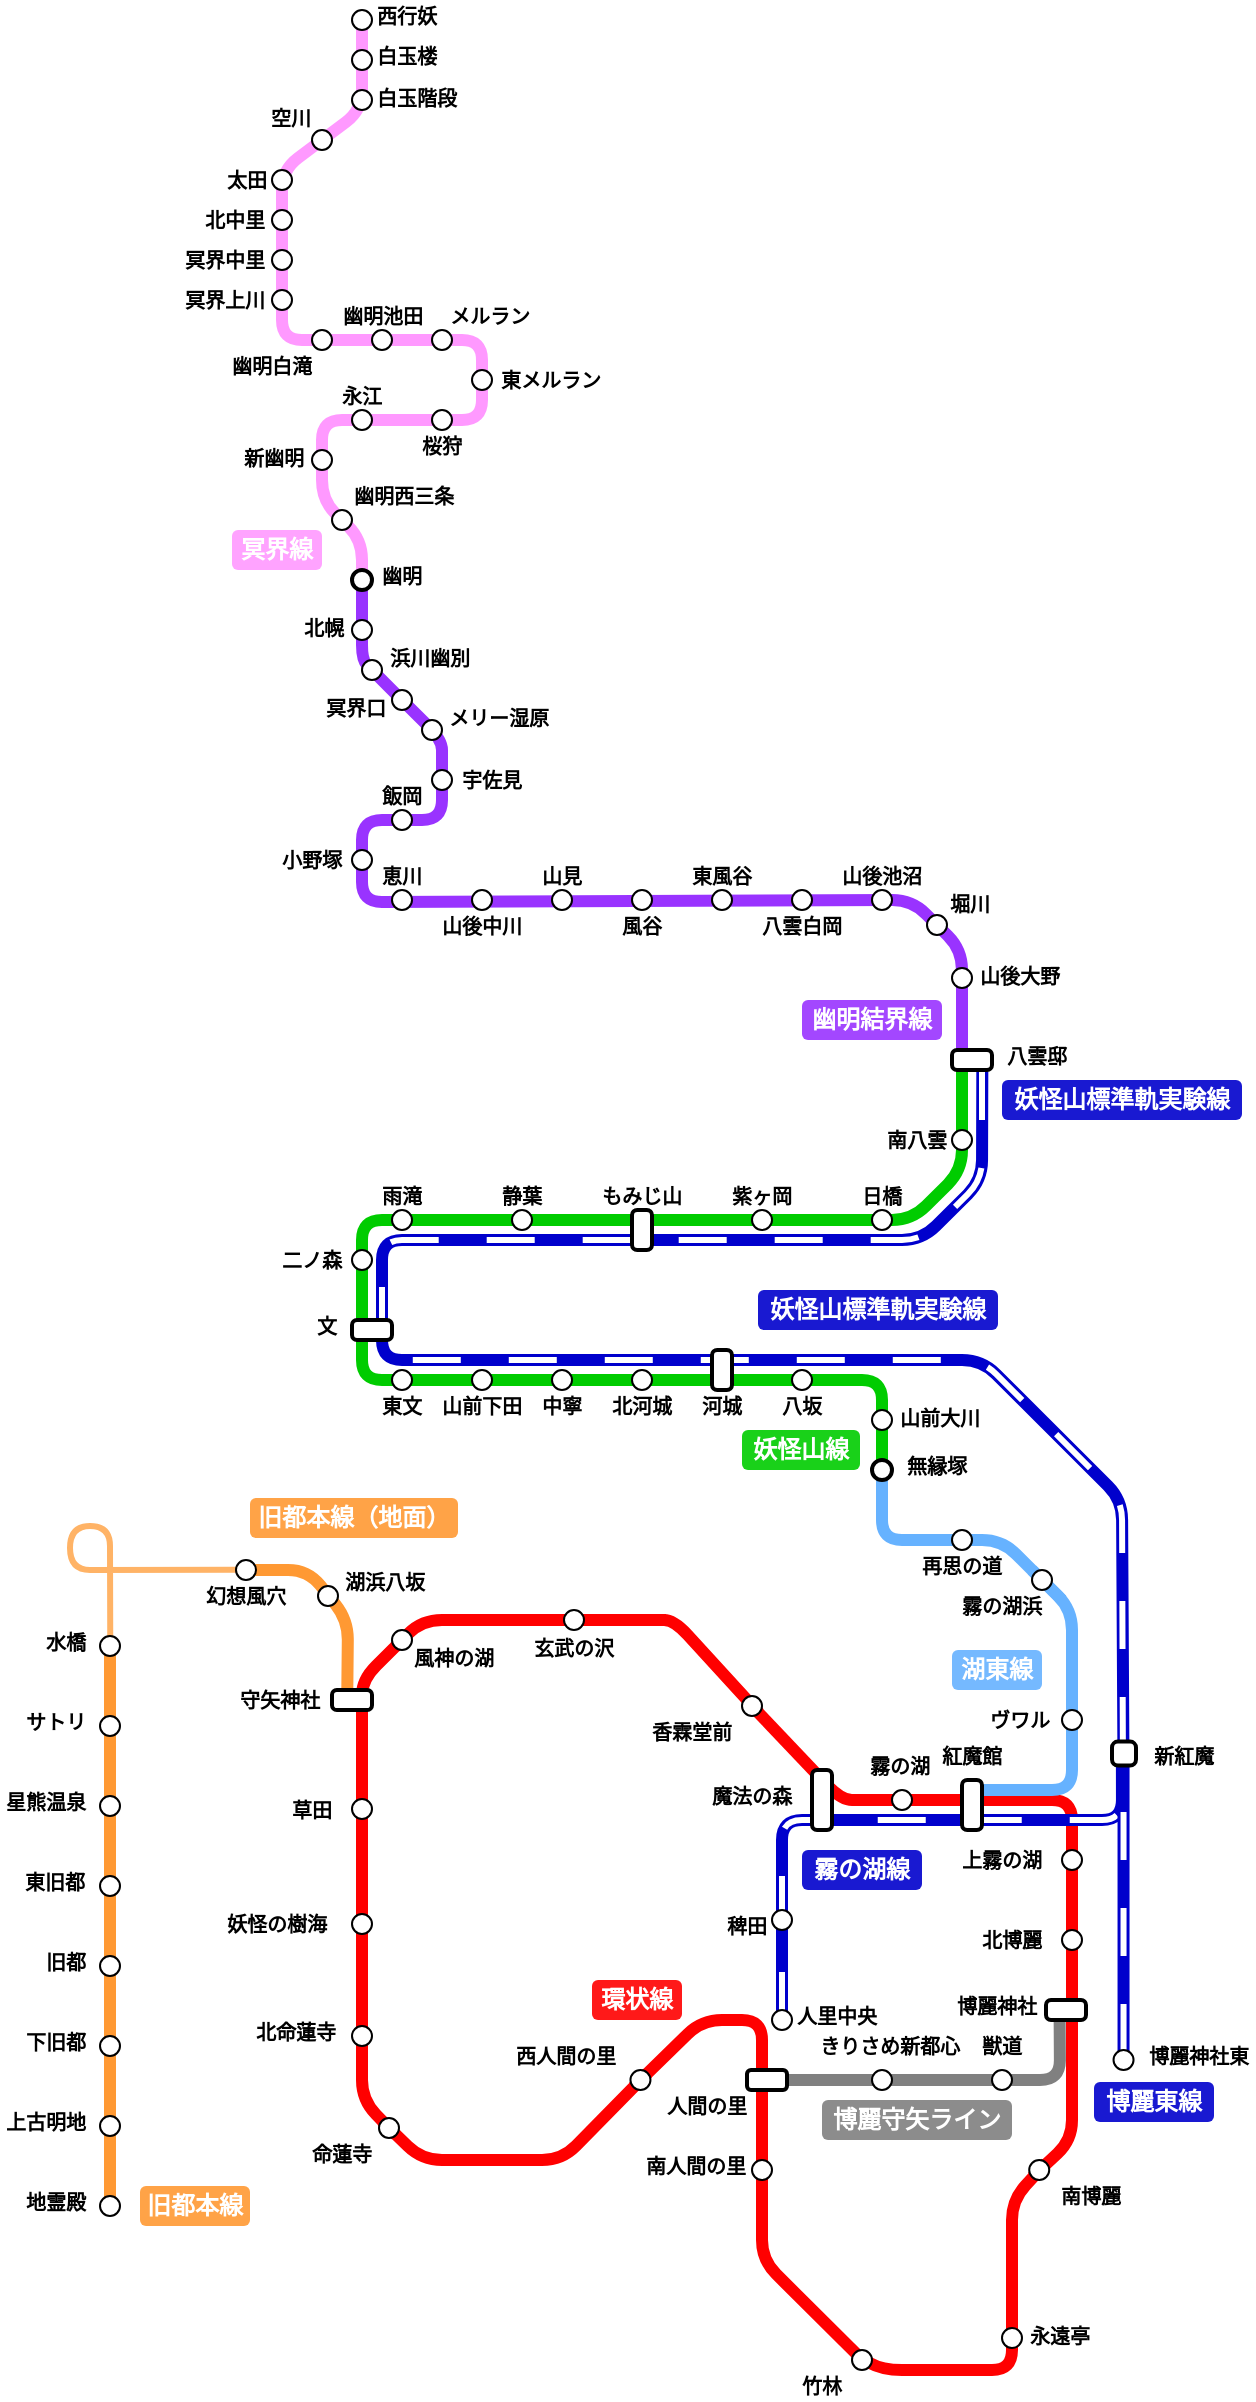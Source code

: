<mxfile version="25.0.2">
  <diagram name="Page-1" id="u8aUBlL13KQeWDRxbzS9">
    <mxGraphModel dx="1582" dy="1977" grid="1" gridSize="5" guides="0" tooltips="1" connect="0" arrows="1" fold="1" page="1" pageScale="1" pageWidth="700" pageHeight="1300" math="0" shadow="0">
      <root>
        <mxCell id="0" />
        <mxCell id="1" parent="0" />
        <mxCell id="xDn3wvnqnu_-Lds5UZNF-4" value="" style="endArrow=none;html=1;rounded=1;strokeColor=#FF0000;strokeWidth=6;startSize=0;endSize=0;" parent="1" edge="1">
          <mxGeometry width="50" height="50" relative="1" as="geometry">
            <mxPoint x="-119" y="-300" as="sourcePoint" />
            <mxPoint x="-169" y="-345" as="targetPoint" />
            <Array as="points">
              <mxPoint x="-119" y="-345" />
            </Array>
          </mxGeometry>
        </mxCell>
        <mxCell id="Ivb3BQ265d0Xipn8B_8D-4" value="" style="endArrow=none;html=1;rounded=1;curved=0;strokeWidth=6;strokeColor=#0000cc;entryX=0.935;entryY=0.588;entryDx=0;entryDy=0;entryPerimeter=0;" parent="1" target="Ivb3BQ265d0Xipn8B_8D-19" edge="1">
          <mxGeometry width="50" height="50" relative="1" as="geometry">
            <mxPoint x="-264" y="-235" as="sourcePoint" />
            <mxPoint x="-94" y="-360" as="targetPoint" />
            <Array as="points">
              <mxPoint x="-264" y="-335" />
              <mxPoint x="-94" y="-335" />
            </Array>
          </mxGeometry>
        </mxCell>
        <mxCell id="xDn3wvnqnu_-Lds5UZNF-7" value="" style="endArrow=none;html=1;rounded=1;labelBackgroundColor=default;strokeColor=#66B2FF;strokeWidth=6;fontFamily=Helvetica;fontSize=11;fontColor=default;startSize=0;endSize=0;shape=connector;endFill=0;" parent="1" edge="1">
          <mxGeometry width="50" height="50" relative="1" as="geometry">
            <mxPoint x="-189" y="-475" as="sourcePoint" />
            <mxPoint x="-124" y="-445" as="targetPoint" />
            <Array as="points">
              <mxPoint x="-154" y="-475" />
            </Array>
          </mxGeometry>
        </mxCell>
        <mxCell id="xDn3wvnqnu_-Lds5UZNF-3" value="" style="endArrow=none;html=1;rounded=1;strokeColor=#66B2FF;strokeWidth=6;endFill=0;entryX=0;entryY=0;entryDx=0;entryDy=0;entryPerimeter=0;" parent="1" target="Ria-s_h3xSO_SLDeOQL_-8" edge="1">
          <mxGeometry width="50" height="50" relative="1" as="geometry">
            <mxPoint x="-119" y="-380" as="sourcePoint" />
            <mxPoint x="-94" y="-425" as="targetPoint" />
            <Array as="points">
              <mxPoint x="-119" y="-440" />
            </Array>
          </mxGeometry>
        </mxCell>
        <mxCell id="LhJ2MKZEmk0QEzE14GEJ-14" value="" style="endArrow=none;html=1;rounded=1;labelBackgroundColor=default;strokeColor=#808080;strokeWidth=6;fontFamily=Helvetica;fontSize=11;fontColor=default;startSize=0;endSize=0;shape=connector;" parent="1" edge="1">
          <mxGeometry width="50" height="50" relative="1" as="geometry">
            <mxPoint x="-229" y="-205" as="sourcePoint" />
            <mxPoint x="-144" y="-205" as="targetPoint" />
            <Array as="points" />
          </mxGeometry>
        </mxCell>
        <mxCell id="LhJ2MKZEmk0QEzE14GEJ-16" value="" style="endArrow=none;html=1;rounded=1;labelBackgroundColor=default;strokeColor=#808080;strokeWidth=6;fontFamily=Helvetica;fontSize=11;fontColor=default;startSize=0;endSize=0;shape=connector;" parent="1" source="Ivb3BQ265d0Xipn8B_8D-9" edge="1">
          <mxGeometry width="50" height="50" relative="1" as="geometry">
            <mxPoint x="-264" y="-205" as="sourcePoint" />
            <mxPoint x="-209" y="-205" as="targetPoint" />
            <Array as="points" />
          </mxGeometry>
        </mxCell>
        <mxCell id="Rw5dygfvGm5HHu7KgE6S-61" value="" style="endArrow=none;html=1;rounded=1;endFill=0;strokeColor=#FF99FF;strokeWidth=6;" parent="1" edge="1">
          <mxGeometry width="50" height="50" relative="1" as="geometry">
            <mxPoint x="-474" y="-955" as="sourcePoint" />
            <mxPoint x="-474" y="-1235" as="targetPoint" />
            <Array as="points">
              <mxPoint x="-474" y="-975" />
              <mxPoint x="-494" y="-995" />
              <mxPoint x="-494" y="-1035" />
              <mxPoint x="-414" y="-1035" />
              <mxPoint x="-414" y="-1075" />
              <mxPoint x="-514" y="-1075" />
              <mxPoint x="-514" y="-1160" />
              <mxPoint x="-474" y="-1190" />
            </Array>
          </mxGeometry>
        </mxCell>
        <mxCell id="Rw5dygfvGm5HHu7KgE6S-41" value="" style="endArrow=none;html=1;rounded=1;endFill=0;strokeWidth=6;strokeColor=#9933FF;" parent="1" edge="1">
          <mxGeometry width="50" height="50" relative="1" as="geometry">
            <mxPoint x="-174" y="-715" as="sourcePoint" />
            <mxPoint x="-474" y="-955" as="targetPoint" />
            <Array as="points">
              <mxPoint x="-174" y="-770" />
              <mxPoint x="-199" y="-795" />
              <mxPoint x="-474" y="-794" />
              <mxPoint x="-474" y="-835" />
              <mxPoint x="-434" y="-835" />
              <mxPoint x="-434" y="-855" />
              <mxPoint x="-434" y="-875" />
              <mxPoint x="-464" y="-905" />
              <mxPoint x="-474" y="-915" />
              <mxPoint x="-474" y="-930" />
            </Array>
          </mxGeometry>
        </mxCell>
        <mxCell id="Rw5dygfvGm5HHu7KgE6S-21" value="" style="endArrow=none;html=1;rounded=1;endFill=0;strokeWidth=6;strokeColor=#00CC00;" parent="1" edge="1">
          <mxGeometry width="50" height="50" relative="1" as="geometry">
            <mxPoint x="-214" y="-510" as="sourcePoint" />
            <mxPoint x="-174" y="-715" as="targetPoint" />
            <Array as="points">
              <mxPoint x="-214" y="-555" />
              <mxPoint x="-474" y="-555" />
              <mxPoint x="-474" y="-635" />
              <mxPoint x="-199" y="-635" />
              <mxPoint x="-174" y="-660" />
            </Array>
          </mxGeometry>
        </mxCell>
        <mxCell id="Ria-s_h3xSO_SLDeOQL_-22" value="" style="endArrow=none;html=1;rounded=1;labelBackgroundColor=default;strokeColor=#FF0000;strokeWidth=6;fontFamily=Helvetica;fontSize=11;fontColor=default;startSize=0;endSize=0;shape=connector;exitX=0;exitY=0;exitDx=0;exitDy=0;" parent="1" edge="1">
          <mxGeometry width="50" height="50" relative="1" as="geometry">
            <mxPoint x="-247.536" y="-358.536" as="sourcePoint" />
            <mxPoint x="-224" y="-345" as="targetPoint" />
            <Array as="points">
              <mxPoint x="-234" y="-345" />
            </Array>
          </mxGeometry>
        </mxCell>
        <mxCell id="Ria-s_h3xSO_SLDeOQL_-14" value="" style="endArrow=none;html=1;rounded=1;strokeColor=#66B2FF;strokeWidth=6;endFill=0;" parent="1" edge="1">
          <mxGeometry width="50" height="50" relative="1" as="geometry">
            <mxPoint x="-174" y="-475" as="sourcePoint" />
            <mxPoint x="-214" y="-510" as="targetPoint" />
            <Array as="points">
              <mxPoint x="-214" y="-475" />
            </Array>
          </mxGeometry>
        </mxCell>
        <mxCell id="Ria-s_h3xSO_SLDeOQL_-9" value="" style="endArrow=none;html=1;rounded=1;strokeColor=#66B2FF;strokeWidth=6;endFill=0;" parent="1" edge="1">
          <mxGeometry width="50" height="50" relative="1" as="geometry">
            <mxPoint x="-184.0" y="-475" as="sourcePoint" />
            <mxPoint x="-184" y="-475" as="targetPoint" />
            <Array as="points" />
          </mxGeometry>
        </mxCell>
        <mxCell id="Ria-s_h3xSO_SLDeOQL_-2" value="" style="endArrow=none;html=1;rounded=1;strokeColor=#66B2FF;strokeWidth=6;endFill=0;" parent="1" edge="1">
          <mxGeometry width="50" height="50" relative="1" as="geometry">
            <mxPoint x="-169" y="-350" as="sourcePoint" />
            <mxPoint x="-119" y="-395" as="targetPoint" />
            <Array as="points">
              <mxPoint x="-119" y="-350" />
            </Array>
          </mxGeometry>
        </mxCell>
        <mxCell id="2lCTwFAhln7CDwlXWDaY-96" value="" style="endArrow=none;html=1;rounded=1;labelBackgroundColor=default;strokeColor=#FF0000;strokeWidth=6;fontFamily=Helvetica;fontSize=11;fontColor=default;startSize=0;endSize=0;shape=connector;exitX=0.5;exitY=1;exitDx=0;exitDy=0;entryX=0.5;entryY=0;entryDx=0;entryDy=0;" parent="1" target="2lCTwFAhln7CDwlXWDaY-93" edge="1">
          <mxGeometry width="50" height="50" relative="1" as="geometry">
            <mxPoint x="-119" y="-235" as="sourcePoint" />
            <mxPoint x="-124" y="-325" as="targetPoint" />
          </mxGeometry>
        </mxCell>
        <mxCell id="2lCTwFAhln7CDwlXWDaY-95" value="" style="endArrow=none;html=1;rounded=1;labelBackgroundColor=default;strokeColor=#FF0000;strokeWidth=6;fontFamily=Helvetica;fontSize=11;fontColor=default;startSize=0;endSize=0;shape=connector;exitX=0.5;exitY=1;exitDx=0;exitDy=0;entryX=0.5;entryY=0;entryDx=0;entryDy=0;" parent="1" source="2lCTwFAhln7CDwlXWDaY-93" target="2lCTwFAhln7CDwlXWDaY-92" edge="1">
          <mxGeometry width="50" height="50" relative="1" as="geometry">
            <mxPoint x="-174" y="-275" as="sourcePoint" />
            <mxPoint x="-84" y="-315" as="targetPoint" />
          </mxGeometry>
        </mxCell>
        <mxCell id="2lCTwFAhln7CDwlXWDaY-91" value="" style="endArrow=none;html=1;rounded=1;labelBackgroundColor=default;strokeColor=#FF0000;strokeWidth=6;fontFamily=Helvetica;fontSize=11;fontColor=default;startSize=0;endSize=0;shape=connector;exitX=1;exitY=1;exitDx=0;exitDy=0;" parent="1" source="2lCTwFAhln7CDwlXWDaY-90" edge="1">
          <mxGeometry width="50" height="50" relative="1" as="geometry">
            <mxPoint x="-264" y="-360" as="sourcePoint" />
            <mxPoint x="-328" y="-435" as="targetPoint" />
            <Array as="points">
              <mxPoint x="-318" y="-435" />
            </Array>
          </mxGeometry>
        </mxCell>
        <mxCell id="2lCTwFAhln7CDwlXWDaY-89" value="" style="endArrow=none;html=1;rounded=1;labelBackgroundColor=default;strokeColor=#FF0000;strokeWidth=6;fontFamily=Helvetica;fontSize=11;fontColor=default;startSize=0;endSize=0;shape=connector;exitX=1;exitY=1;exitDx=0;exitDy=0;entryX=0.5;entryY=0.5;entryDx=0;entryDy=0;entryPerimeter=0;" parent="1" target="2lCTwFAhln7CDwlXWDaY-90" edge="1">
          <mxGeometry width="50" height="50" relative="1" as="geometry">
            <mxPoint x="-240.464" y="-351.464" as="sourcePoint" />
            <mxPoint x="-229" y="-400" as="targetPoint" />
          </mxGeometry>
        </mxCell>
        <mxCell id="2lCTwFAhln7CDwlXWDaY-88" value="" style="endArrow=none;html=1;rounded=1;labelBackgroundColor=default;strokeColor=#FF0000;strokeWidth=6;fontFamily=Helvetica;fontSize=11;fontColor=default;startSize=0;endSize=0;shape=connector;" parent="1" edge="1">
          <mxGeometry width="50" height="50" relative="1" as="geometry">
            <mxPoint x="-219" y="-345" as="sourcePoint" />
            <mxPoint x="-169" y="-345" as="targetPoint" />
            <Array as="points" />
          </mxGeometry>
        </mxCell>
        <mxCell id="2lCTwFAhln7CDwlXWDaY-76" value="" style="endArrow=none;html=1;rounded=1;labelBackgroundColor=default;strokeColor=#FF0000;strokeWidth=6;fontFamily=Helvetica;fontSize=11;fontColor=default;startSize=0;endSize=0;shape=connector;exitX=0;exitY=1;exitDx=0;exitDy=0;" parent="1" source="2lCTwFAhln7CDwlXWDaY-73" edge="1">
          <mxGeometry width="50" height="50" relative="1" as="geometry">
            <mxPoint x="-419" y="-440" as="sourcePoint" />
            <mxPoint x="-322" y="-435" as="targetPoint" />
            <Array as="points">
              <mxPoint x="-444" y="-435" />
            </Array>
          </mxGeometry>
        </mxCell>
        <mxCell id="2lCTwFAhln7CDwlXWDaY-72" value="" style="endArrow=none;html=1;rounded=1;labelBackgroundColor=default;strokeColor=#FF0000;strokeWidth=6;fontFamily=Helvetica;fontSize=11;fontColor=default;startSize=0;endSize=0;shape=connector;exitX=0.5;exitY=1;exitDx=0;exitDy=0;fillColor=#FF0000;" parent="1" edge="1">
          <mxGeometry width="50" height="50" relative="1" as="geometry">
            <mxPoint x="-474" y="-390" as="sourcePoint" />
            <mxPoint x="-454" y="-425" as="targetPoint" />
            <Array as="points">
              <mxPoint x="-474" y="-405" />
            </Array>
          </mxGeometry>
        </mxCell>
        <mxCell id="2lCTwFAhln7CDwlXWDaY-69" value="" style="endArrow=none;html=1;rounded=1;labelBackgroundColor=default;strokeColor=#FF0000;strokeWidth=6;fontFamily=Helvetica;fontSize=11;fontColor=default;startSize=0;endSize=0;shape=connector;exitX=0.5;exitY=1;exitDx=0;exitDy=0;" parent="1" source="2lCTwFAhln7CDwlXWDaY-64" edge="1">
          <mxGeometry width="50" height="50" relative="1" as="geometry">
            <mxPoint x="-454" y="-335" as="sourcePoint" />
            <mxPoint x="-474" y="-395" as="targetPoint" />
          </mxGeometry>
        </mxCell>
        <mxCell id="2lCTwFAhln7CDwlXWDaY-63" value="" style="endArrow=none;html=1;rounded=1;labelBackgroundColor=default;strokeColor=#FF0000;strokeWidth=6;fontFamily=Helvetica;fontSize=11;fontColor=default;startSize=0;endSize=0;shape=connector;exitX=0.5;exitY=1;exitDx=0;exitDy=0;entryX=0.5;entryY=0;entryDx=0;entryDy=0;" parent="1" source="2lCTwFAhln7CDwlXWDaY-56" target="2lCTwFAhln7CDwlXWDaY-64" edge="1">
          <mxGeometry width="50" height="50" relative="1" as="geometry">
            <mxPoint x="-334" y="-325" as="sourcePoint" />
            <mxPoint x="-474" y="-350" as="targetPoint" />
          </mxGeometry>
        </mxCell>
        <mxCell id="2lCTwFAhln7CDwlXWDaY-54" value="" style="endArrow=none;html=1;rounded=1;labelBackgroundColor=default;strokeColor=#FF0000;strokeWidth=6;fontFamily=Helvetica;fontSize=11;fontColor=default;startSize=0;endSize=0;shape=connector;entryX=0.5;entryY=0;entryDx=0;entryDy=0;" parent="1" target="2lCTwFAhln7CDwlXWDaY-56" edge="1">
          <mxGeometry width="50" height="50" relative="1" as="geometry">
            <mxPoint x="-474" y="-255" as="sourcePoint" />
            <mxPoint x="-464" y="-345" as="targetPoint" />
            <Array as="points" />
          </mxGeometry>
        </mxCell>
        <mxCell id="2lCTwFAhln7CDwlXWDaY-45" value="" style="endArrow=none;html=1;rounded=1;labelBackgroundColor=default;strokeColor=#FF0000;strokeWidth=6;fontFamily=Helvetica;fontSize=11;fontColor=default;startSize=0;endSize=0;shape=connector;entryX=1;entryY=1;entryDx=0;entryDy=0;" parent="1" target="2lCTwFAhln7CDwlXWDaY-42" edge="1">
          <mxGeometry width="50" height="50" relative="1" as="geometry">
            <mxPoint x="-474" y="-255" as="sourcePoint" />
            <mxPoint x="-489" y="-190" as="targetPoint" />
            <Array as="points">
              <mxPoint x="-474" y="-195" />
            </Array>
          </mxGeometry>
        </mxCell>
        <mxCell id="2lCTwFAhln7CDwlXWDaY-41" value="" style="endArrow=none;html=1;rounded=1;labelBackgroundColor=default;strokeColor=#FF0000;strokeWidth=6;fontFamily=Helvetica;fontSize=11;fontColor=default;startSize=0;endSize=0;shape=connector;entryX=1;entryY=0;entryDx=0;entryDy=0;exitX=0;exitY=0;exitDx=0;exitDy=0;" parent="1" source="2lCTwFAhln7CDwlXWDaY-42" target="2lCTwFAhln7CDwlXWDaY-32" edge="1">
          <mxGeometry width="50" height="50" relative="1" as="geometry">
            <mxPoint x="-454" y="-195" as="sourcePoint" />
            <mxPoint x="-364" y="-195" as="targetPoint" />
            <Array as="points">
              <mxPoint x="-444" y="-165" />
              <mxPoint x="-374" y="-165" />
            </Array>
          </mxGeometry>
        </mxCell>
        <mxCell id="2lCTwFAhln7CDwlXWDaY-39" value="" style="endArrow=none;html=1;rounded=1;labelBackgroundColor=default;strokeColor=#808080;strokeWidth=6;fontFamily=Helvetica;fontSize=11;fontColor=default;startSize=0;endSize=0;shape=connector;entryX=0.397;entryY=0.989;entryDx=0;entryDy=0;exitX=1;exitY=0.5;exitDx=0;exitDy=0;entryPerimeter=0;" parent="1" source="LhJ2MKZEmk0QEzE14GEJ-2" edge="1">
          <mxGeometry width="50" height="50" relative="1" as="geometry">
            <mxPoint x="-264" y="-195" as="sourcePoint" />
            <mxPoint x="-125.18" y="-235.22" as="targetPoint" />
            <Array as="points">
              <mxPoint x="-149" y="-205" />
              <mxPoint x="-125" y="-205" />
            </Array>
          </mxGeometry>
        </mxCell>
        <mxCell id="2lCTwFAhln7CDwlXWDaY-34" value="" style="endArrow=none;html=1;rounded=1;labelBackgroundColor=default;strokeColor=#FF0000;strokeWidth=6;fontFamily=Helvetica;fontSize=11;fontColor=default;startSize=0;endSize=0;shape=connector;entryX=0;entryY=1;entryDx=0;entryDy=0;" parent="1" target="2lCTwFAhln7CDwlXWDaY-32" edge="1">
          <mxGeometry width="50" height="50" relative="1" as="geometry">
            <mxPoint x="-274" y="-145" as="sourcePoint" />
            <mxPoint x="-314" y="-220" as="targetPoint" />
            <Array as="points">
              <mxPoint x="-274" y="-235" />
              <mxPoint x="-304" y="-235" />
            </Array>
          </mxGeometry>
        </mxCell>
        <mxCell id="2lCTwFAhln7CDwlXWDaY-20" value="" style="endArrow=none;html=1;rounded=1;labelBackgroundColor=default;strokeColor=#FF0000;strokeWidth=6;fontFamily=Helvetica;fontSize=11;fontColor=default;startSize=0;endSize=0;shape=connector;exitX=0.807;exitY=0.777;exitDx=0;exitDy=0;exitPerimeter=0;" parent="1" source="2lCTwFAhln7CDwlXWDaY-9" edge="1">
          <mxGeometry width="50" height="50" relative="1" as="geometry">
            <mxPoint x="-234" y="-60" as="sourcePoint" />
            <mxPoint x="-274" y="-165" as="targetPoint" />
            <Array as="points">
              <mxPoint x="-274" y="-115" />
            </Array>
          </mxGeometry>
        </mxCell>
        <mxCell id="2lCTwFAhln7CDwlXWDaY-5" value="" style="endArrow=none;html=1;rounded=1;labelBackgroundColor=default;strokeColor=#FF0000;strokeWidth=6;fontFamily=Helvetica;fontSize=11;fontColor=default;startSize=0;endSize=0;shape=connector;entryX=1;entryY=0;entryDx=0;entryDy=0;" parent="1" target="2lCTwFAhln7CDwlXWDaY-3" edge="1">
          <mxGeometry width="50" height="50" relative="1" as="geometry">
            <mxPoint x="-172" y="-60" as="sourcePoint" />
            <mxPoint x="-169" y="-130" as="targetPoint" />
            <Array as="points">
              <mxPoint x="-149" y="-60" />
              <mxPoint x="-149" y="-145" />
            </Array>
          </mxGeometry>
        </mxCell>
        <mxCell id="2lCTwFAhln7CDwlXWDaY-2" value="" style="endArrow=none;html=1;rounded=1;strokeColor=#FF0000;strokeWidth=6;startSize=0;endSize=0;startArrow=none;entryX=0.5;entryY=0;entryDx=0;entryDy=0;exitX=0;exitY=1;exitDx=0;exitDy=0;" parent="1" source="2lCTwFAhln7CDwlXWDaY-3" edge="1">
          <mxGeometry width="50" height="50" relative="1" as="geometry">
            <mxPoint x="-164" y="-135" as="sourcePoint" />
            <mxPoint x="-119" y="-255" as="targetPoint" />
            <Array as="points">
              <mxPoint x="-119" y="-175" />
              <mxPoint x="-119" y="-215" />
            </Array>
          </mxGeometry>
        </mxCell>
        <mxCell id="2lCTwFAhln7CDwlXWDaY-8" value="" style="group" parent="1" connectable="0" vertex="1">
          <mxGeometry x="-189" y="-180" width="95" height="25" as="geometry" />
        </mxCell>
        <mxCell id="2lCTwFAhln7CDwlXWDaY-3" value="" style="ellipse;whiteSpace=wrap;html=1;aspect=fixed;" parent="2lCTwFAhln7CDwlXWDaY-8" vertex="1">
          <mxGeometry x="48.611" y="15" width="10" height="10" as="geometry" />
        </mxCell>
        <mxCell id="2lCTwFAhln7CDwlXWDaY-43" value="&lt;font style=&quot;font-size: 12px;&quot;&gt;&lt;font style=&quot;font-size: 12px;&quot; color=&quot;#ffffff&quot;&gt;&lt;b style=&quot;&quot;&gt;環状線&lt;/b&gt;&lt;/font&gt;&lt;/font&gt;" style="rounded=1;whiteSpace=wrap;html=1;fontFamily=Helvetica;fontSize=11;fontColor=default;strokeColor=none;fillColor=#FF0000;opacity=90;" parent="1" vertex="1">
          <mxGeometry x="-359" y="-255" width="45" height="20" as="geometry" />
        </mxCell>
        <mxCell id="2lCTwFAhln7CDwlXWDaY-46" value="" style="group" parent="1" connectable="0" vertex="1">
          <mxGeometry x="-399" y="-225" width="70" height="25" as="geometry" />
        </mxCell>
        <mxCell id="2lCTwFAhln7CDwlXWDaY-32" value="" style="ellipse;whiteSpace=wrap;html=1;aspect=fixed;" parent="2lCTwFAhln7CDwlXWDaY-46" vertex="1">
          <mxGeometry x="59.231" y="15" width="10" height="10" as="geometry" />
        </mxCell>
        <mxCell id="2lCTwFAhln7CDwlXWDaY-38" value="&lt;font style=&quot;font-size: 10px;&quot;&gt;&lt;b&gt;西人間の里&lt;/b&gt;&lt;/font&gt;" style="text;html=1;strokeColor=none;fillColor=none;align=center;verticalAlign=middle;whiteSpace=wrap;rounded=0;fontSize=11;fontFamily=Helvetica;fontColor=default;" parent="2lCTwFAhln7CDwlXWDaY-46" vertex="1">
          <mxGeometry x="-5" width="64.23" height="15" as="geometry" />
        </mxCell>
        <mxCell id="2lCTwFAhln7CDwlXWDaY-47" value="" style="group" parent="1" connectable="0" vertex="1">
          <mxGeometry x="-498" y="-186" width="42.5" height="25" as="geometry" />
        </mxCell>
        <mxCell id="2lCTwFAhln7CDwlXWDaY-42" value="" style="ellipse;whiteSpace=wrap;html=1;aspect=fixed;" parent="2lCTwFAhln7CDwlXWDaY-47" vertex="1">
          <mxGeometry x="32.5" width="10" height="10" as="geometry" />
        </mxCell>
        <mxCell id="2lCTwFAhln7CDwlXWDaY-44" value="&lt;b&gt;&lt;font style=&quot;font-size: 10px;&quot;&gt;命蓮寺&lt;/font&gt;&lt;/b&gt;" style="text;html=1;strokeColor=none;fillColor=none;align=center;verticalAlign=middle;whiteSpace=wrap;rounded=0;fontSize=11;fontFamily=Helvetica;fontColor=default;" parent="2lCTwFAhln7CDwlXWDaY-47" vertex="1">
          <mxGeometry x="-5" y="10" width="37.5" height="15" as="geometry" />
        </mxCell>
        <mxCell id="2lCTwFAhln7CDwlXWDaY-53" value="" style="group" parent="1" connectable="0" vertex="1">
          <mxGeometry x="-524" y="-237" width="50" height="15" as="geometry" />
        </mxCell>
        <mxCell id="2lCTwFAhln7CDwlXWDaY-52" value="&lt;b&gt;&lt;font style=&quot;font-size: 10px;&quot;&gt;北命蓮寺&lt;/font&gt;&lt;/b&gt;" style="text;html=1;strokeColor=none;fillColor=none;align=center;verticalAlign=middle;whiteSpace=wrap;rounded=0;fontSize=11;fontFamily=Helvetica;fontColor=default;" parent="2lCTwFAhln7CDwlXWDaY-53" vertex="1">
          <mxGeometry x="-4.167" width="41.667" height="15" as="geometry" />
        </mxCell>
        <mxCell id="2lCTwFAhln7CDwlXWDaY-61" value="" style="group" parent="1" connectable="0" vertex="1">
          <mxGeometry x="-539" y="-288" width="70" height="15" as="geometry" />
        </mxCell>
        <mxCell id="2lCTwFAhln7CDwlXWDaY-55" value="&lt;b&gt;&lt;font style=&quot;font-size: 10px;&quot;&gt;妖怪の樹海&lt;/font&gt;&lt;/b&gt;" style="text;html=1;strokeColor=none;fillColor=none;align=center;verticalAlign=middle;whiteSpace=wrap;rounded=0;fontSize=11;fontFamily=Helvetica;fontColor=default;" parent="2lCTwFAhln7CDwlXWDaY-61" vertex="1">
          <mxGeometry x="-10" y="-2.5" width="65" height="15" as="geometry" />
        </mxCell>
        <mxCell id="2lCTwFAhln7CDwlXWDaY-56" value="" style="ellipse;whiteSpace=wrap;html=1;aspect=fixed;" parent="2lCTwFAhln7CDwlXWDaY-61" vertex="1">
          <mxGeometry x="60" width="10" height="10" as="geometry" />
        </mxCell>
        <mxCell id="2lCTwFAhln7CDwlXWDaY-68" value="" style="group" parent="1" connectable="0" vertex="1">
          <mxGeometry x="-509" y="-348" width="40" height="15" as="geometry" />
        </mxCell>
        <mxCell id="2lCTwFAhln7CDwlXWDaY-64" value="" style="ellipse;whiteSpace=wrap;html=1;aspect=fixed;" parent="2lCTwFAhln7CDwlXWDaY-68" vertex="1">
          <mxGeometry x="30" y="2.5" width="10" height="10" as="geometry" />
        </mxCell>
        <mxCell id="2lCTwFAhln7CDwlXWDaY-65" value="&lt;b style=&quot;&quot;&gt;&lt;font style=&quot;font-size: 10px;&quot;&gt;草田&lt;/font&gt;&lt;/b&gt;" style="text;html=1;strokeColor=none;fillColor=none;align=center;verticalAlign=middle;whiteSpace=wrap;rounded=0;fontSize=11;fontFamily=Helvetica;fontColor=default;" parent="2lCTwFAhln7CDwlXWDaY-68" vertex="1">
          <mxGeometry x="-5" width="30" height="15" as="geometry" />
        </mxCell>
        <mxCell id="2lCTwFAhln7CDwlXWDaY-71" value="&lt;font size=&quot;1&quot; color=&quot;#ffffff&quot;&gt;&lt;b style=&quot;font-size: 12px;&quot;&gt;博麗守矢ライン&lt;/b&gt;&lt;/font&gt;" style="rounded=1;whiteSpace=wrap;html=1;fontFamily=Helvetica;fontSize=11;fontColor=default;strokeColor=none;fillColor=#808080;opacity=90;" parent="1" vertex="1">
          <mxGeometry x="-244" y="-195" width="95" height="20" as="geometry" />
        </mxCell>
        <mxCell id="2lCTwFAhln7CDwlXWDaY-75" value="" style="group" parent="1" connectable="0" vertex="1">
          <mxGeometry x="-541" y="-402.5" width="55" height="15" as="geometry" />
        </mxCell>
        <mxCell id="2lCTwFAhln7CDwlXWDaY-67" value="&lt;b&gt;&lt;font style=&quot;font-size: 10px;&quot;&gt;守矢神社&lt;/font&gt;&lt;/b&gt;" style="text;html=1;strokeColor=none;fillColor=none;align=center;verticalAlign=middle;whiteSpace=wrap;rounded=0;fontSize=11;fontFamily=Helvetica;fontColor=default;" parent="2lCTwFAhln7CDwlXWDaY-75" vertex="1">
          <mxGeometry x="2.997" width="45.833" height="15" as="geometry" />
        </mxCell>
        <mxCell id="2lCTwFAhln7CDwlXWDaY-79" value="" style="group" parent="1" connectable="0" vertex="1">
          <mxGeometry x="-403" y="-421" width="55" height="25" as="geometry" />
        </mxCell>
        <mxCell id="2lCTwFAhln7CDwlXWDaY-78" value="&lt;b&gt;&lt;font style=&quot;font-size: 10px;&quot;&gt;玄武の沢&lt;/font&gt;&lt;/b&gt;" style="text;html=1;strokeColor=none;fillColor=none;align=center;verticalAlign=middle;whiteSpace=wrap;rounded=0;fontSize=11;fontFamily=Helvetica;fontColor=default;" parent="2lCTwFAhln7CDwlXWDaY-79" vertex="1">
          <mxGeometry x="10" y="-8" width="50" height="15" as="geometry" />
        </mxCell>
        <mxCell id="2lCTwFAhln7CDwlXWDaY-80" value="" style="group" parent="1" connectable="0" vertex="1">
          <mxGeometry x="-504" y="-445" width="55" height="35" as="geometry" />
        </mxCell>
        <mxCell id="2lCTwFAhln7CDwlXWDaY-73" value="" style="ellipse;whiteSpace=wrap;html=1;aspect=fixed;" parent="2lCTwFAhln7CDwlXWDaY-80" vertex="1">
          <mxGeometry x="45" y="15" width="10" height="10" as="geometry" />
        </mxCell>
        <mxCell id="2lCTwFAhln7CDwlXWDaY-90" value="" style="ellipse;whiteSpace=wrap;html=1;aspect=fixed;" parent="1" vertex="1">
          <mxGeometry x="-284" y="-397" width="10" height="10" as="geometry" />
        </mxCell>
        <mxCell id="2lCTwFAhln7CDwlXWDaY-92" value="" style="ellipse;whiteSpace=wrap;html=1;aspect=fixed;" parent="1" vertex="1">
          <mxGeometry x="-124" y="-320" width="10" height="10" as="geometry" />
        </mxCell>
        <mxCell id="2lCTwFAhln7CDwlXWDaY-104" value="" style="group" parent="1" connectable="0" vertex="1">
          <mxGeometry x="-64" y="-440" width="16" height="16" as="geometry" />
        </mxCell>
        <mxCell id="2lCTwFAhln7CDwlXWDaY-99" value="" style="endArrow=none;html=1;rounded=1;labelBackgroundColor=default;strokeColor=#FFFFFF;strokeWidth=1;fontFamily=Helvetica;fontSize=11;fontColor=default;startSize=0;endSize=0;shape=connector;" parent="2lCTwFAhln7CDwlXWDaY-104" edge="1">
          <mxGeometry width="50" height="50" relative="1" as="geometry">
            <mxPoint x="4" y="2" as="sourcePoint" />
            <mxPoint x="14" y="12" as="targetPoint" />
          </mxGeometry>
        </mxCell>
        <mxCell id="2lCTwFAhln7CDwlXWDaY-100" value="" style="endArrow=none;html=1;rounded=1;labelBackgroundColor=default;strokeColor=#FFFFFF;strokeWidth=1;fontFamily=Helvetica;fontSize=11;fontColor=default;startSize=0;endSize=0;shape=connector;" parent="2lCTwFAhln7CDwlXWDaY-104" edge="1">
          <mxGeometry width="50" height="50" relative="1" as="geometry">
            <mxPoint y="6" as="sourcePoint" />
            <mxPoint x="10" y="16" as="targetPoint" />
          </mxGeometry>
        </mxCell>
        <mxCell id="2lCTwFAhln7CDwlXWDaY-102" value="" style="endArrow=none;html=1;rounded=1;labelBackgroundColor=default;strokeColor=#FFFFFF;strokeWidth=1;fontFamily=Helvetica;fontSize=11;fontColor=default;startSize=0;endSize=0;shape=connector;" parent="2lCTwFAhln7CDwlXWDaY-104" edge="1">
          <mxGeometry width="50" height="50" relative="1" as="geometry">
            <mxPoint x="2" y="4" as="sourcePoint" />
            <mxPoint x="12" y="14" as="targetPoint" />
          </mxGeometry>
        </mxCell>
        <mxCell id="2lCTwFAhln7CDwlXWDaY-103" value="" style="endArrow=none;html=1;rounded=1;labelBackgroundColor=default;strokeColor=#FFFFFF;strokeWidth=1;fontFamily=Helvetica;fontSize=11;fontColor=default;startSize=0;endSize=0;shape=connector;" parent="2lCTwFAhln7CDwlXWDaY-104" edge="1">
          <mxGeometry width="50" height="50" relative="1" as="geometry">
            <mxPoint x="6" as="sourcePoint" />
            <mxPoint x="16" y="10" as="targetPoint" />
          </mxGeometry>
        </mxCell>
        <mxCell id="2lCTwFAhln7CDwlXWDaY-109" value="" style="group" parent="1" connectable="0" vertex="1">
          <mxGeometry x="-164" y="-282.5" width="50" height="15" as="geometry" />
        </mxCell>
        <mxCell id="2lCTwFAhln7CDwlXWDaY-93" value="" style="ellipse;whiteSpace=wrap;html=1;aspect=fixed;" parent="2lCTwFAhln7CDwlXWDaY-109" vertex="1">
          <mxGeometry x="40" y="2.5" width="10" height="10" as="geometry" />
        </mxCell>
        <mxCell id="2lCTwFAhln7CDwlXWDaY-108" value="&lt;span style=&quot;font-size: 10px;&quot;&gt;&lt;b&gt;北博麗&lt;/b&gt;&lt;/span&gt;" style="text;html=1;strokeColor=none;fillColor=none;align=center;verticalAlign=middle;whiteSpace=wrap;rounded=0;fontSize=11;fontFamily=Helvetica;fontColor=default;" parent="2lCTwFAhln7CDwlXWDaY-109" vertex="1">
          <mxGeometry x="-5" width="40" height="15" as="geometry" />
        </mxCell>
        <mxCell id="2lCTwFAhln7CDwlXWDaY-110" value="&lt;b&gt;&lt;font style=&quot;font-size: 10px;&quot;&gt;上霧の湖&lt;/font&gt;&lt;/b&gt;" style="text;html=1;strokeColor=none;fillColor=none;align=center;verticalAlign=middle;whiteSpace=wrap;rounded=0;fontSize=11;fontFamily=Helvetica;fontColor=default;" parent="1" vertex="1">
          <mxGeometry x="-179" y="-322.5" width="50" height="15" as="geometry" />
        </mxCell>
        <mxCell id="2lCTwFAhln7CDwlXWDaY-111" value="&lt;b&gt;&lt;font style=&quot;font-size: 10px;&quot;&gt;霧の湖&lt;/font&gt;&lt;/b&gt;" style="text;html=1;strokeColor=none;fillColor=none;align=center;verticalAlign=middle;whiteSpace=wrap;rounded=0;fontSize=11;fontFamily=Helvetica;fontColor=default;" parent="1" vertex="1">
          <mxGeometry x="-224" y="-370" width="37.5" height="15" as="geometry" />
        </mxCell>
        <mxCell id="2lCTwFAhln7CDwlXWDaY-112" value="&lt;span style=&quot;font-size: 10px;&quot;&gt;&lt;b&gt;魔法の森&lt;/b&gt;&lt;/span&gt;" style="text;html=1;strokeColor=none;fillColor=none;align=center;verticalAlign=middle;whiteSpace=wrap;rounded=0;fontSize=11;fontFamily=Helvetica;fontColor=default;" parent="1" vertex="1">
          <mxGeometry x="-304" y="-355" width="50" height="15" as="geometry" />
        </mxCell>
        <mxCell id="2lCTwFAhln7CDwlXWDaY-113" value="&lt;b&gt;&lt;font style=&quot;font-size: 10px;&quot;&gt;香霖堂前&lt;/font&gt;&lt;/b&gt;" style="text;html=1;strokeColor=none;fillColor=none;align=center;verticalAlign=middle;whiteSpace=wrap;rounded=0;fontSize=11;fontFamily=Helvetica;fontColor=default;" parent="1" vertex="1">
          <mxGeometry x="-334" y="-387" width="50" height="15" as="geometry" />
        </mxCell>
        <mxCell id="2lCTwFAhln7CDwlXWDaY-117" value="&lt;font size=&quot;1&quot; color=&quot;#ffffff&quot;&gt;&lt;b style=&quot;font-size: 12px;&quot;&gt;湖東&lt;/b&gt;&lt;/font&gt;&lt;font size=&quot;1&quot; color=&quot;#ffffff&quot;&gt;&lt;b style=&quot;font-size: 12px;&quot;&gt;線&lt;/b&gt;&lt;/font&gt;" style="rounded=1;whiteSpace=wrap;html=1;fontFamily=Helvetica;fontSize=11;fontColor=default;strokeColor=none;fillColor=#66B2FF;opacity=90;" parent="1" vertex="1">
          <mxGeometry x="-179" y="-420" width="45" height="20" as="geometry" />
        </mxCell>
        <mxCell id="LhJ2MKZEmk0QEzE14GEJ-1" value="" style="group" parent="1" connectable="0" vertex="1">
          <mxGeometry x="-249" y="-225" width="70" height="25" as="geometry" />
        </mxCell>
        <mxCell id="LhJ2MKZEmk0QEzE14GEJ-3" value="&lt;span style=&quot;font-size: 10px;&quot;&gt;&lt;b&gt;獣道&lt;/b&gt;&lt;/span&gt;" style="text;html=1;strokeColor=none;fillColor=none;align=center;verticalAlign=middle;whiteSpace=wrap;rounded=0;fontSize=11;fontFamily=Helvetica;fontColor=default;" parent="1" vertex="1">
          <mxGeometry x="-186.11" y="-230" width="64.23" height="15" as="geometry" />
        </mxCell>
        <mxCell id="LhJ2MKZEmk0QEzE14GEJ-2" value="" style="ellipse;whiteSpace=wrap;html=1;aspect=fixed;" parent="1" vertex="1">
          <mxGeometry x="-158.999" y="-210" width="10" height="10" as="geometry" />
        </mxCell>
        <mxCell id="LhJ2MKZEmk0QEzE14GEJ-15" value="" style="ellipse;whiteSpace=wrap;html=1;aspect=fixed;" parent="1" vertex="1">
          <mxGeometry x="-218.999" y="-210" width="10" height="10" as="geometry" />
        </mxCell>
        <mxCell id="LhJ2MKZEmk0QEzE14GEJ-18" value="&lt;span style=&quot;font-size: 10px;&quot;&gt;&lt;b&gt;きりさめ新都心&lt;/b&gt;&lt;/span&gt;" style="text;html=1;strokeColor=none;fillColor=none;align=center;verticalAlign=middle;whiteSpace=wrap;rounded=0;fontSize=11;fontFamily=Helvetica;fontColor=default;" parent="1" vertex="1">
          <mxGeometry x="-246.11" y="-230" width="72.11" height="15" as="geometry" />
        </mxCell>
        <mxCell id="Ria-s_h3xSO_SLDeOQL_-1" value="" style="ellipse;whiteSpace=wrap;html=1;aspect=fixed;" parent="1" vertex="1">
          <mxGeometry x="-124" y="-390" width="10" height="10" as="geometry" />
        </mxCell>
        <mxCell id="Ria-s_h3xSO_SLDeOQL_-3" value="&lt;span style=&quot;font-size: 10px;&quot;&gt;&lt;b&gt;ヴワル&lt;/b&gt;&lt;/span&gt;" style="text;html=1;strokeColor=none;fillColor=none;align=center;verticalAlign=middle;whiteSpace=wrap;rounded=0;fontSize=11;fontFamily=Helvetica;fontColor=default;" parent="1" vertex="1">
          <mxGeometry x="-164" y="-392.5" width="37.5" height="15" as="geometry" />
        </mxCell>
        <mxCell id="Ria-s_h3xSO_SLDeOQL_-8" value="" style="ellipse;whiteSpace=wrap;html=1;aspect=fixed;" parent="1" vertex="1">
          <mxGeometry x="-139" y="-460" width="10" height="10" as="geometry" />
        </mxCell>
        <mxCell id="Ria-s_h3xSO_SLDeOQL_-15" value="&lt;b&gt;&lt;font style=&quot;font-size: 10px;&quot;&gt;霧の湖浜&lt;/font&gt;&lt;/b&gt;" style="text;html=1;strokeColor=none;fillColor=none;align=center;verticalAlign=middle;whiteSpace=wrap;rounded=0;fontSize=11;fontFamily=Helvetica;fontColor=default;" parent="1" vertex="1">
          <mxGeometry x="-179" y="-450" width="50" height="15" as="geometry" />
        </mxCell>
        <mxCell id="Ria-s_h3xSO_SLDeOQL_-16" value="&lt;b&gt;&lt;font style=&quot;font-size: 10px;&quot;&gt;再思の道&lt;/font&gt;&lt;/b&gt;" style="text;html=1;strokeColor=none;fillColor=none;align=center;verticalAlign=middle;whiteSpace=wrap;rounded=0;fontSize=11;fontFamily=Helvetica;fontColor=default;" parent="1" vertex="1">
          <mxGeometry x="-199" y="-470" width="50" height="15" as="geometry" />
        </mxCell>
        <mxCell id="Ria-s_h3xSO_SLDeOQL_-24" value="" style="endArrow=none;html=1;rounded=1;labelBackgroundColor=default;strokeColor=#FF0000;strokeWidth=6;fontFamily=Helvetica;fontSize=11;fontColor=default;startSize=0;endSize=0;shape=connector;entryX=0.041;entryY=0.502;entryDx=0;entryDy=0;entryPerimeter=0;" parent="1" target="2lCTwFAhln7CDwlXWDaY-84" edge="1">
          <mxGeometry width="50" height="50" relative="1" as="geometry">
            <mxPoint x="-224" y="-345" as="sourcePoint" />
            <mxPoint x="-192" y="-345" as="targetPoint" />
            <Array as="points" />
          </mxGeometry>
        </mxCell>
        <mxCell id="2lCTwFAhln7CDwlXWDaY-84" value="" style="ellipse;whiteSpace=wrap;html=1;aspect=fixed;" parent="1" vertex="1">
          <mxGeometry x="-209" y="-350" width="10" height="10" as="geometry" />
        </mxCell>
        <mxCell id="Rw5dygfvGm5HHu7KgE6S-1" value="" style="ellipse;whiteSpace=wrap;html=1;aspect=fixed;" parent="1" vertex="1">
          <mxGeometry x="-219" y="-540" width="10" height="10" as="geometry" />
        </mxCell>
        <mxCell id="Rw5dygfvGm5HHu7KgE6S-4" value="" style="ellipse;whiteSpace=wrap;html=1;aspect=fixed;" parent="1" vertex="1">
          <mxGeometry x="-259" y="-560" width="10" height="10" as="geometry" />
        </mxCell>
        <mxCell id="Rw5dygfvGm5HHu7KgE6S-6" value="" style="ellipse;whiteSpace=wrap;html=1;aspect=fixed;" parent="1" vertex="1">
          <mxGeometry x="-279" y="-640" width="10" height="10" as="geometry" />
        </mxCell>
        <mxCell id="Rw5dygfvGm5HHu7KgE6S-10" value="" style="ellipse;whiteSpace=wrap;html=1;aspect=fixed;" parent="1" vertex="1">
          <mxGeometry x="-339" y="-560" width="10" height="10" as="geometry" />
        </mxCell>
        <mxCell id="Rw5dygfvGm5HHu7KgE6S-11" value="" style="ellipse;whiteSpace=wrap;html=1;aspect=fixed;" parent="1" vertex="1">
          <mxGeometry x="-399" y="-640" width="10" height="10" as="geometry" />
        </mxCell>
        <mxCell id="Rw5dygfvGm5HHu7KgE6S-12" value="" style="ellipse;whiteSpace=wrap;html=1;aspect=fixed;" parent="1" vertex="1">
          <mxGeometry x="-379" y="-560" width="10" height="10" as="geometry" />
        </mxCell>
        <mxCell id="Rw5dygfvGm5HHu7KgE6S-13" value="" style="ellipse;whiteSpace=wrap;html=1;aspect=fixed;" parent="1" vertex="1">
          <mxGeometry x="-459" y="-640" width="10" height="10" as="geometry" />
        </mxCell>
        <mxCell id="Rw5dygfvGm5HHu7KgE6S-14" value="" style="ellipse;whiteSpace=wrap;html=1;aspect=fixed;" parent="1" vertex="1">
          <mxGeometry x="-419" y="-560" width="10" height="10" as="geometry" />
        </mxCell>
        <mxCell id="Rw5dygfvGm5HHu7KgE6S-15" value="" style="ellipse;whiteSpace=wrap;html=1;aspect=fixed;" parent="1" vertex="1">
          <mxGeometry x="-479" y="-620" width="10" height="10" as="geometry" />
        </mxCell>
        <mxCell id="Rw5dygfvGm5HHu7KgE6S-16" value="" style="ellipse;whiteSpace=wrap;html=1;aspect=fixed;" parent="1" vertex="1">
          <mxGeometry x="-459" y="-560" width="10" height="10" as="geometry" />
        </mxCell>
        <mxCell id="Rw5dygfvGm5HHu7KgE6S-17" value="" style="ellipse;whiteSpace=wrap;html=1;aspect=fixed;" parent="1" vertex="1">
          <mxGeometry x="-179" y="-680" width="10" height="10" as="geometry" />
        </mxCell>
        <mxCell id="Rw5dygfvGm5HHu7KgE6S-18" value="" style="ellipse;whiteSpace=wrap;html=1;aspect=fixed;" parent="1" vertex="1">
          <mxGeometry x="-219" y="-640" width="10" height="10" as="geometry" />
        </mxCell>
        <mxCell id="Rw5dygfvGm5HHu7KgE6S-25" value="" style="ellipse;whiteSpace=wrap;html=1;aspect=fixed;" parent="1" vertex="1">
          <mxGeometry x="-179" y="-761" width="10" height="10" as="geometry" />
        </mxCell>
        <mxCell id="Rw5dygfvGm5HHu7KgE6S-26" value="" style="ellipse;whiteSpace=wrap;html=1;aspect=fixed;" parent="1" vertex="1">
          <mxGeometry x="-191.5" y="-787.5" width="10" height="10" as="geometry" />
        </mxCell>
        <mxCell id="Rw5dygfvGm5HHu7KgE6S-27" value="" style="ellipse;whiteSpace=wrap;html=1;aspect=fixed;" parent="1" vertex="1">
          <mxGeometry x="-219" y="-800" width="10" height="10" as="geometry" />
        </mxCell>
        <mxCell id="Rw5dygfvGm5HHu7KgE6S-28" value="" style="ellipse;whiteSpace=wrap;html=1;aspect=fixed;" parent="1" vertex="1">
          <mxGeometry x="-259" y="-800" width="10" height="10" as="geometry" />
        </mxCell>
        <mxCell id="Rw5dygfvGm5HHu7KgE6S-29" value="" style="ellipse;whiteSpace=wrap;html=1;aspect=fixed;" parent="1" vertex="1">
          <mxGeometry x="-299" y="-800" width="10" height="10" as="geometry" />
        </mxCell>
        <mxCell id="Rw5dygfvGm5HHu7KgE6S-30" value="" style="ellipse;whiteSpace=wrap;html=1;aspect=fixed;" parent="1" vertex="1">
          <mxGeometry x="-339" y="-800" width="10" height="10" as="geometry" />
        </mxCell>
        <mxCell id="Rw5dygfvGm5HHu7KgE6S-31" value="" style="ellipse;whiteSpace=wrap;html=1;aspect=fixed;" parent="1" vertex="1">
          <mxGeometry x="-379" y="-800" width="10" height="10" as="geometry" />
        </mxCell>
        <mxCell id="Rw5dygfvGm5HHu7KgE6S-32" value="" style="ellipse;whiteSpace=wrap;html=1;aspect=fixed;" parent="1" vertex="1">
          <mxGeometry x="-419" y="-800" width="10" height="10" as="geometry" />
        </mxCell>
        <mxCell id="Rw5dygfvGm5HHu7KgE6S-33" value="" style="ellipse;whiteSpace=wrap;html=1;aspect=fixed;" parent="1" vertex="1">
          <mxGeometry x="-459" y="-800" width="10" height="10" as="geometry" />
        </mxCell>
        <mxCell id="Rw5dygfvGm5HHu7KgE6S-34" value="" style="ellipse;whiteSpace=wrap;html=1;aspect=fixed;" parent="1" vertex="1">
          <mxGeometry x="-479" y="-820" width="10" height="10" as="geometry" />
        </mxCell>
        <mxCell id="Rw5dygfvGm5HHu7KgE6S-35" value="" style="ellipse;whiteSpace=wrap;html=1;aspect=fixed;" parent="1" vertex="1">
          <mxGeometry x="-459" y="-840" width="10" height="10" as="geometry" />
        </mxCell>
        <mxCell id="Rw5dygfvGm5HHu7KgE6S-36" value="" style="ellipse;whiteSpace=wrap;html=1;aspect=fixed;" parent="1" vertex="1">
          <mxGeometry x="-439" y="-860" width="10" height="10" as="geometry" />
        </mxCell>
        <mxCell id="Rw5dygfvGm5HHu7KgE6S-37" value="" style="ellipse;whiteSpace=wrap;html=1;aspect=fixed;" parent="1" vertex="1">
          <mxGeometry x="-444" y="-885" width="10" height="10" as="geometry" />
        </mxCell>
        <mxCell id="Rw5dygfvGm5HHu7KgE6S-38" value="" style="ellipse;whiteSpace=wrap;html=1;aspect=fixed;" parent="1" vertex="1">
          <mxGeometry x="-459" y="-900" width="10" height="10" as="geometry" />
        </mxCell>
        <mxCell id="Rw5dygfvGm5HHu7KgE6S-39" value="" style="ellipse;whiteSpace=wrap;html=1;aspect=fixed;" parent="1" vertex="1">
          <mxGeometry x="-479" y="-935" width="10" height="10" as="geometry" />
        </mxCell>
        <mxCell id="Rw5dygfvGm5HHu7KgE6S-40" value="" style="ellipse;whiteSpace=wrap;html=1;aspect=fixed;" parent="1" vertex="1">
          <mxGeometry x="-489" y="-990" width="10" height="10" as="geometry" />
        </mxCell>
        <mxCell id="Rw5dygfvGm5HHu7KgE6S-44" value="" style="ellipse;whiteSpace=wrap;html=1;aspect=fixed;" parent="1" vertex="1">
          <mxGeometry x="-499" y="-1020" width="10" height="10" as="geometry" />
        </mxCell>
        <mxCell id="Rw5dygfvGm5HHu7KgE6S-45" value="" style="ellipse;whiteSpace=wrap;html=1;aspect=fixed;" parent="1" vertex="1">
          <mxGeometry x="-479" y="-1040" width="10" height="10" as="geometry" />
        </mxCell>
        <mxCell id="Rw5dygfvGm5HHu7KgE6S-46" value="" style="ellipse;whiteSpace=wrap;html=1;aspect=fixed;" parent="1" vertex="1">
          <mxGeometry x="-439" y="-1040" width="10" height="10" as="geometry" />
        </mxCell>
        <mxCell id="Rw5dygfvGm5HHu7KgE6S-47" value="" style="ellipse;whiteSpace=wrap;html=1;aspect=fixed;" parent="1" vertex="1">
          <mxGeometry x="-419" y="-1060" width="10" height="10" as="geometry" />
        </mxCell>
        <mxCell id="Rw5dygfvGm5HHu7KgE6S-48" value="" style="ellipse;whiteSpace=wrap;html=1;aspect=fixed;" parent="1" vertex="1">
          <mxGeometry x="-439" y="-1080" width="10" height="10" as="geometry" />
        </mxCell>
        <mxCell id="Rw5dygfvGm5HHu7KgE6S-52" value="" style="ellipse;whiteSpace=wrap;html=1;aspect=fixed;" parent="1" vertex="1">
          <mxGeometry x="-469" y="-1080" width="10" height="10" as="geometry" />
        </mxCell>
        <mxCell id="Rw5dygfvGm5HHu7KgE6S-53" value="" style="ellipse;whiteSpace=wrap;html=1;aspect=fixed;" parent="1" vertex="1">
          <mxGeometry x="-499" y="-1080" width="10" height="10" as="geometry" />
        </mxCell>
        <mxCell id="Rw5dygfvGm5HHu7KgE6S-54" value="" style="ellipse;whiteSpace=wrap;html=1;aspect=fixed;" parent="1" vertex="1">
          <mxGeometry x="-519" y="-1100" width="10" height="10" as="geometry" />
        </mxCell>
        <mxCell id="Rw5dygfvGm5HHu7KgE6S-55" value="" style="ellipse;whiteSpace=wrap;html=1;aspect=fixed;" parent="1" vertex="1">
          <mxGeometry x="-519" y="-1120" width="10" height="10" as="geometry" />
        </mxCell>
        <mxCell id="Rw5dygfvGm5HHu7KgE6S-56" value="" style="ellipse;whiteSpace=wrap;html=1;aspect=fixed;" parent="1" vertex="1">
          <mxGeometry x="-519" y="-1140" width="10" height="10" as="geometry" />
        </mxCell>
        <mxCell id="Rw5dygfvGm5HHu7KgE6S-57" value="" style="ellipse;whiteSpace=wrap;html=1;aspect=fixed;" parent="1" vertex="1">
          <mxGeometry x="-519" y="-1160" width="10" height="10" as="geometry" />
        </mxCell>
        <mxCell id="Rw5dygfvGm5HHu7KgE6S-58" value="" style="ellipse;whiteSpace=wrap;html=1;aspect=fixed;" parent="1" vertex="1">
          <mxGeometry x="-499" y="-1180" width="10" height="10" as="geometry" />
        </mxCell>
        <mxCell id="Rw5dygfvGm5HHu7KgE6S-59" value="" style="ellipse;whiteSpace=wrap;html=1;aspect=fixed;" parent="1" vertex="1">
          <mxGeometry x="-479" y="-1200" width="10" height="10" as="geometry" />
        </mxCell>
        <mxCell id="Rw5dygfvGm5HHu7KgE6S-60" value="" style="ellipse;whiteSpace=wrap;html=1;aspect=fixed;" parent="1" vertex="1">
          <mxGeometry x="-479" y="-1240" width="10" height="10" as="geometry" />
        </mxCell>
        <mxCell id="Rw5dygfvGm5HHu7KgE6S-62" value="&lt;b&gt;&lt;font style=&quot;font-size: 10px;&quot;&gt;山前大川&lt;/font&gt;&lt;/b&gt;" style="text;html=1;strokeColor=none;fillColor=none;align=center;verticalAlign=middle;whiteSpace=wrap;rounded=0;fontSize=11;fontFamily=Helvetica;fontColor=default;" parent="1" vertex="1">
          <mxGeometry x="-210" y="-543.5" width="50" height="15" as="geometry" />
        </mxCell>
        <mxCell id="Rw5dygfvGm5HHu7KgE6S-63" value="&lt;font style=&quot;font-size: 10px;&quot;&gt;&lt;b&gt;八坂&lt;/b&gt;&lt;/font&gt;" style="text;html=1;strokeColor=none;fillColor=none;align=center;verticalAlign=middle;whiteSpace=wrap;rounded=0;fontSize=11;fontFamily=Helvetica;fontColor=default;" parent="1" vertex="1">
          <mxGeometry x="-279" y="-550" width="50" height="15" as="geometry" />
        </mxCell>
        <mxCell id="Rw5dygfvGm5HHu7KgE6S-64" value="&lt;b&gt;&lt;font style=&quot;font-size: 10px;&quot;&gt;河城&lt;/font&gt;&lt;/b&gt;" style="text;html=1;strokeColor=none;fillColor=none;align=center;verticalAlign=middle;whiteSpace=wrap;rounded=0;fontSize=11;fontFamily=Helvetica;fontColor=default;" parent="1" vertex="1">
          <mxGeometry x="-319" y="-550" width="50" height="15" as="geometry" />
        </mxCell>
        <mxCell id="Rw5dygfvGm5HHu7KgE6S-65" value="&lt;b&gt;&lt;font style=&quot;font-size: 10px;&quot;&gt;北河城&lt;/font&gt;&lt;/b&gt;" style="text;html=1;strokeColor=none;fillColor=none;align=center;verticalAlign=middle;whiteSpace=wrap;rounded=0;fontSize=11;fontFamily=Helvetica;fontColor=default;" parent="1" vertex="1">
          <mxGeometry x="-359" y="-550" width="50" height="15" as="geometry" />
        </mxCell>
        <mxCell id="Rw5dygfvGm5HHu7KgE6S-66" value="&lt;b&gt;&lt;font style=&quot;font-size: 10px;&quot;&gt;中寧&lt;/font&gt;&lt;/b&gt;" style="text;html=1;strokeColor=none;fillColor=none;align=center;verticalAlign=middle;whiteSpace=wrap;rounded=0;fontSize=11;fontFamily=Helvetica;fontColor=default;" parent="1" vertex="1">
          <mxGeometry x="-399" y="-550" width="50" height="15" as="geometry" />
        </mxCell>
        <mxCell id="Rw5dygfvGm5HHu7KgE6S-67" value="&lt;font style=&quot;font-size: 10px;&quot;&gt;&lt;b&gt;山前下田&lt;/b&gt;&lt;/font&gt;" style="text;html=1;strokeColor=none;fillColor=none;align=center;verticalAlign=middle;whiteSpace=wrap;rounded=0;fontSize=11;fontFamily=Helvetica;fontColor=default;" parent="1" vertex="1">
          <mxGeometry x="-439" y="-550" width="50" height="15" as="geometry" />
        </mxCell>
        <mxCell id="Rw5dygfvGm5HHu7KgE6S-68" value="&lt;b&gt;&lt;font style=&quot;font-size: 10px;&quot;&gt;東文&lt;/font&gt;&lt;/b&gt;" style="text;html=1;strokeColor=none;fillColor=none;align=center;verticalAlign=middle;whiteSpace=wrap;rounded=0;fontSize=11;fontFamily=Helvetica;fontColor=default;" parent="1" vertex="1">
          <mxGeometry x="-479" y="-550" width="50" height="15" as="geometry" />
        </mxCell>
        <mxCell id="Rw5dygfvGm5HHu7KgE6S-69" value="&lt;b&gt;&lt;font style=&quot;font-size: 10px;&quot;&gt;文&lt;/font&gt;&lt;/b&gt;" style="text;html=1;strokeColor=none;fillColor=none;align=center;verticalAlign=middle;whiteSpace=wrap;rounded=0;fontSize=11;fontFamily=Helvetica;fontColor=default;" parent="1" vertex="1">
          <mxGeometry x="-499" y="-590" width="15" height="15" as="geometry" />
        </mxCell>
        <mxCell id="Rw5dygfvGm5HHu7KgE6S-70" value="&lt;b&gt;&lt;font style=&quot;font-size: 10px;&quot;&gt;二ノ森&lt;/font&gt;&lt;/b&gt;" style="text;html=1;strokeColor=none;fillColor=none;align=center;verticalAlign=middle;whiteSpace=wrap;rounded=0;fontSize=11;fontFamily=Helvetica;fontColor=default;" parent="1" vertex="1">
          <mxGeometry x="-524" y="-622.5" width="50" height="15" as="geometry" />
        </mxCell>
        <mxCell id="Rw5dygfvGm5HHu7KgE6S-71" value="&lt;b&gt;&lt;font style=&quot;font-size: 10px;&quot;&gt;雨滝&lt;/font&gt;&lt;/b&gt;" style="text;html=1;strokeColor=none;fillColor=none;align=center;verticalAlign=middle;whiteSpace=wrap;rounded=0;fontSize=11;fontFamily=Helvetica;fontColor=default;" parent="1" vertex="1">
          <mxGeometry x="-479" y="-655" width="50" height="15" as="geometry" />
        </mxCell>
        <mxCell id="Rw5dygfvGm5HHu7KgE6S-72" value="&lt;b&gt;&lt;font style=&quot;font-size: 10px;&quot;&gt;静葉&lt;/font&gt;&lt;/b&gt;" style="text;html=1;strokeColor=none;fillColor=none;align=center;verticalAlign=middle;whiteSpace=wrap;rounded=0;fontSize=11;fontFamily=Helvetica;fontColor=default;" parent="1" vertex="1">
          <mxGeometry x="-419" y="-655" width="50" height="15" as="geometry" />
        </mxCell>
        <mxCell id="Rw5dygfvGm5HHu7KgE6S-73" value="&lt;span style=&quot;font-size: 10px;&quot;&gt;&lt;b&gt;もみじ山&lt;/b&gt;&lt;/span&gt;" style="text;html=1;strokeColor=none;fillColor=none;align=center;verticalAlign=middle;whiteSpace=wrap;rounded=0;fontSize=11;fontFamily=Helvetica;fontColor=default;" parent="1" vertex="1">
          <mxGeometry x="-359" y="-655" width="50" height="15" as="geometry" />
        </mxCell>
        <mxCell id="Rw5dygfvGm5HHu7KgE6S-74" value="&lt;font style=&quot;font-size: 10px;&quot;&gt;&lt;b&gt;紫ヶ岡&lt;/b&gt;&lt;/font&gt;" style="text;html=1;strokeColor=none;fillColor=none;align=center;verticalAlign=middle;whiteSpace=wrap;rounded=0;fontSize=11;fontFamily=Helvetica;fontColor=default;" parent="1" vertex="1">
          <mxGeometry x="-299" y="-655" width="50" height="15" as="geometry" />
        </mxCell>
        <mxCell id="Rw5dygfvGm5HHu7KgE6S-75" value="&lt;font style=&quot;font-size: 10px;&quot;&gt;&lt;b&gt;日橋&lt;/b&gt;&lt;/font&gt;" style="text;html=1;strokeColor=none;fillColor=none;align=center;verticalAlign=middle;whiteSpace=wrap;rounded=0;fontSize=11;fontFamily=Helvetica;fontColor=default;" parent="1" vertex="1">
          <mxGeometry x="-239" y="-655" width="50" height="15" as="geometry" />
        </mxCell>
        <mxCell id="Rw5dygfvGm5HHu7KgE6S-76" value="&lt;b&gt;&lt;font style=&quot;font-size: 10px;&quot;&gt;南八雲&lt;/font&gt;&lt;/b&gt;" style="text;html=1;strokeColor=none;fillColor=none;align=center;verticalAlign=middle;whiteSpace=wrap;rounded=0;fontSize=11;fontFamily=Helvetica;fontColor=default;" parent="1" vertex="1">
          <mxGeometry x="-214" y="-682.5" width="35" height="15" as="geometry" />
        </mxCell>
        <mxCell id="Rw5dygfvGm5HHu7KgE6S-77" value="&lt;b&gt;&lt;font style=&quot;font-size: 10px;&quot;&gt;山後大野&lt;/font&gt;&lt;/b&gt;" style="text;html=1;strokeColor=none;fillColor=none;align=center;verticalAlign=middle;whiteSpace=wrap;rounded=0;fontSize=11;fontFamily=Helvetica;fontColor=default;" parent="1" vertex="1">
          <mxGeometry x="-169.88" y="-764.5" width="50" height="15" as="geometry" />
        </mxCell>
        <mxCell id="Rw5dygfvGm5HHu7KgE6S-78" value="&lt;b&gt;&lt;font style=&quot;font-size: 10px;&quot;&gt;堀川&lt;/font&gt;&lt;/b&gt;" style="text;html=1;strokeColor=none;fillColor=none;align=center;verticalAlign=middle;whiteSpace=wrap;rounded=0;fontSize=11;fontFamily=Helvetica;fontColor=default;" parent="1" vertex="1">
          <mxGeometry x="-195" y="-800.5" width="50" height="15" as="geometry" />
        </mxCell>
        <mxCell id="Rw5dygfvGm5HHu7KgE6S-79" value="&lt;b&gt;&lt;font style=&quot;font-size: 10px;&quot;&gt;山後池沼&lt;/font&gt;&lt;/b&gt;" style="text;html=1;strokeColor=none;fillColor=none;align=center;verticalAlign=middle;whiteSpace=wrap;rounded=0;fontSize=11;fontFamily=Helvetica;fontColor=default;" parent="1" vertex="1">
          <mxGeometry x="-239" y="-815" width="50" height="15" as="geometry" />
        </mxCell>
        <mxCell id="Rw5dygfvGm5HHu7KgE6S-80" value="&lt;b&gt;&lt;font style=&quot;font-size: 10px;&quot;&gt;八雲白岡&lt;/font&gt;&lt;/b&gt;" style="text;html=1;strokeColor=none;fillColor=none;align=center;verticalAlign=middle;whiteSpace=wrap;rounded=0;fontSize=11;fontFamily=Helvetica;fontColor=default;" parent="1" vertex="1">
          <mxGeometry x="-279" y="-790" width="50" height="15" as="geometry" />
        </mxCell>
        <mxCell id="Rw5dygfvGm5HHu7KgE6S-81" value="&lt;b&gt;&lt;font style=&quot;font-size: 10px;&quot;&gt;東風谷&lt;/font&gt;&lt;/b&gt;" style="text;html=1;strokeColor=none;fillColor=none;align=center;verticalAlign=middle;whiteSpace=wrap;rounded=0;fontSize=11;fontFamily=Helvetica;fontColor=default;" parent="1" vertex="1">
          <mxGeometry x="-319" y="-815" width="50" height="15" as="geometry" />
        </mxCell>
        <mxCell id="Rw5dygfvGm5HHu7KgE6S-82" value="&lt;b&gt;&lt;font style=&quot;font-size: 10px;&quot;&gt;風谷&lt;/font&gt;&lt;/b&gt;" style="text;html=1;strokeColor=none;fillColor=none;align=center;verticalAlign=middle;whiteSpace=wrap;rounded=0;fontSize=11;fontFamily=Helvetica;fontColor=default;" parent="1" vertex="1">
          <mxGeometry x="-359" y="-790" width="50" height="15" as="geometry" />
        </mxCell>
        <mxCell id="Rw5dygfvGm5HHu7KgE6S-83" value="&lt;b&gt;&lt;font style=&quot;font-size: 10px;&quot;&gt;山見&lt;/font&gt;&lt;/b&gt;" style="text;html=1;strokeColor=none;fillColor=none;align=center;verticalAlign=middle;whiteSpace=wrap;rounded=0;fontSize=11;fontFamily=Helvetica;fontColor=default;" parent="1" vertex="1">
          <mxGeometry x="-399" y="-815" width="50" height="15" as="geometry" />
        </mxCell>
        <mxCell id="Rw5dygfvGm5HHu7KgE6S-84" value="&lt;b&gt;&lt;font style=&quot;font-size: 10px;&quot;&gt;山後中川&lt;/font&gt;&lt;/b&gt;" style="text;html=1;strokeColor=none;fillColor=none;align=center;verticalAlign=middle;whiteSpace=wrap;rounded=0;fontSize=11;fontFamily=Helvetica;fontColor=default;" parent="1" vertex="1">
          <mxGeometry x="-439" y="-790" width="50" height="15" as="geometry" />
        </mxCell>
        <mxCell id="Rw5dygfvGm5HHu7KgE6S-85" value="&lt;b&gt;&lt;font style=&quot;font-size: 10px;&quot;&gt;恵川&lt;/font&gt;&lt;/b&gt;" style="text;html=1;strokeColor=none;fillColor=none;align=center;verticalAlign=middle;whiteSpace=wrap;rounded=0;fontSize=11;fontFamily=Helvetica;fontColor=default;" parent="1" vertex="1">
          <mxGeometry x="-479" y="-815" width="50" height="15" as="geometry" />
        </mxCell>
        <mxCell id="Rw5dygfvGm5HHu7KgE6S-86" value="&lt;b&gt;&lt;font style=&quot;font-size: 10px;&quot;&gt;小野塚&lt;/font&gt;&lt;/b&gt;" style="text;html=1;strokeColor=none;fillColor=none;align=center;verticalAlign=middle;whiteSpace=wrap;rounded=0;fontSize=11;fontFamily=Helvetica;fontColor=default;" parent="1" vertex="1">
          <mxGeometry x="-524" y="-822.5" width="50" height="15" as="geometry" />
        </mxCell>
        <mxCell id="Rw5dygfvGm5HHu7KgE6S-87" value="&lt;font style=&quot;font-size: 10px;&quot;&gt;&lt;b&gt;飯岡&lt;/b&gt;&lt;/font&gt;" style="text;html=1;strokeColor=none;fillColor=none;align=center;verticalAlign=middle;whiteSpace=wrap;rounded=0;fontSize=11;fontFamily=Helvetica;fontColor=default;" parent="1" vertex="1">
          <mxGeometry x="-479" y="-855" width="50" height="15" as="geometry" />
        </mxCell>
        <mxCell id="Rw5dygfvGm5HHu7KgE6S-88" value="&lt;b&gt;&lt;font style=&quot;font-size: 10px;&quot;&gt;宇佐見&lt;/font&gt;&lt;/b&gt;" style="text;html=1;strokeColor=none;fillColor=none;align=center;verticalAlign=middle;whiteSpace=wrap;rounded=0;fontSize=11;fontFamily=Helvetica;fontColor=default;" parent="1" vertex="1">
          <mxGeometry x="-434" y="-862.5" width="50" height="15" as="geometry" />
        </mxCell>
        <mxCell id="Rw5dygfvGm5HHu7KgE6S-89" value="&lt;b&gt;&lt;font style=&quot;font-size: 10px;&quot;&gt;メリー湿原&lt;/font&gt;&lt;/b&gt;" style="text;html=1;strokeColor=none;fillColor=none;align=center;verticalAlign=middle;whiteSpace=wrap;rounded=0;fontSize=11;fontFamily=Helvetica;fontColor=default;" parent="1" vertex="1">
          <mxGeometry x="-438" y="-894" width="65" height="15" as="geometry" />
        </mxCell>
        <mxCell id="Rw5dygfvGm5HHu7KgE6S-90" value="&lt;font style=&quot;font-size: 10px;&quot;&gt;&lt;b&gt;冥界口&lt;/b&gt;&lt;/font&gt;" style="text;html=1;strokeColor=none;fillColor=none;align=center;verticalAlign=middle;whiteSpace=wrap;rounded=0;fontSize=11;fontFamily=Helvetica;fontColor=default;" parent="1" vertex="1">
          <mxGeometry x="-502" y="-899" width="50" height="15" as="geometry" />
        </mxCell>
        <mxCell id="Rw5dygfvGm5HHu7KgE6S-94" value="" style="ellipse;whiteSpace=wrap;html=1;aspect=fixed;" parent="1" vertex="1">
          <mxGeometry x="-474" y="-915" width="10" height="10" as="geometry" />
        </mxCell>
        <mxCell id="Ivb3BQ265d0Xipn8B_8D-16" value="" style="endArrow=none;html=1;rounded=1;curved=0;strokeWidth=3;strokeColor=#FFFFFF;dashed=1;dashPattern=8 8;" parent="1" edge="1">
          <mxGeometry width="50" height="50" relative="1" as="geometry">
            <mxPoint x="-264" y="-235" as="sourcePoint" />
            <mxPoint x="-94" y="-360" as="targetPoint" />
            <Array as="points">
              <mxPoint x="-264" y="-335" />
              <mxPoint x="-94" y="-335" />
            </Array>
          </mxGeometry>
        </mxCell>
        <mxCell id="Rw5dygfvGm5HHu7KgE6S-96" value="&lt;b&gt;&lt;font style=&quot;font-size: 10px;&quot;&gt;浜川幽別&lt;/font&gt;&lt;/b&gt;" style="text;html=1;strokeColor=none;fillColor=none;align=center;verticalAlign=middle;whiteSpace=wrap;rounded=0;fontSize=11;fontFamily=Helvetica;fontColor=default;" parent="1" vertex="1">
          <mxGeometry x="-465" y="-924" width="50" height="15" as="geometry" />
        </mxCell>
        <mxCell id="Rw5dygfvGm5HHu7KgE6S-97" value="&lt;b&gt;&lt;font style=&quot;font-size: 10px;&quot;&gt;北幌&lt;/font&gt;&lt;/b&gt;" style="text;html=1;strokeColor=none;fillColor=none;align=center;verticalAlign=middle;whiteSpace=wrap;rounded=0;fontSize=11;fontFamily=Helvetica;fontColor=default;" parent="1" vertex="1">
          <mxGeometry x="-518" y="-939" width="50" height="15" as="geometry" />
        </mxCell>
        <mxCell id="Rw5dygfvGm5HHu7KgE6S-98" value="&lt;b&gt;&lt;font style=&quot;font-size: 10px;&quot;&gt;幽明西三条&lt;/font&gt;&lt;/b&gt;" style="text;html=1;strokeColor=none;fillColor=none;align=center;verticalAlign=middle;whiteSpace=wrap;rounded=0;fontSize=11;fontFamily=Helvetica;fontColor=default;" parent="1" vertex="1">
          <mxGeometry x="-485" y="-1005" width="64" height="15" as="geometry" />
        </mxCell>
        <mxCell id="Rw5dygfvGm5HHu7KgE6S-99" value="&lt;b&gt;&lt;font style=&quot;font-size: 10px;&quot;&gt;新幽明&lt;/font&gt;&lt;/b&gt;" style="text;html=1;strokeColor=none;fillColor=none;align=center;verticalAlign=middle;whiteSpace=wrap;rounded=0;fontSize=11;fontFamily=Helvetica;fontColor=default;" parent="1" vertex="1">
          <mxGeometry x="-550" y="-1024" width="64" height="15" as="geometry" />
        </mxCell>
        <mxCell id="Rw5dygfvGm5HHu7KgE6S-100" value="&lt;font style=&quot;font-size: 10px;&quot;&gt;&lt;b&gt;永江&lt;/b&gt;&lt;/font&gt;" style="text;html=1;strokeColor=none;fillColor=none;align=center;verticalAlign=middle;whiteSpace=wrap;rounded=0;fontSize=11;fontFamily=Helvetica;fontColor=default;" parent="1" vertex="1">
          <mxGeometry x="-506" y="-1055" width="64" height="15" as="geometry" />
        </mxCell>
        <mxCell id="Rw5dygfvGm5HHu7KgE6S-101" value="&lt;font style=&quot;font-size: 10px;&quot;&gt;&lt;b&gt;桜狩&lt;/b&gt;&lt;/font&gt;" style="text;html=1;strokeColor=none;fillColor=none;align=center;verticalAlign=middle;whiteSpace=wrap;rounded=0;fontSize=11;fontFamily=Helvetica;fontColor=default;" parent="1" vertex="1">
          <mxGeometry x="-466" y="-1030" width="64" height="15" as="geometry" />
        </mxCell>
        <mxCell id="Rw5dygfvGm5HHu7KgE6S-102" value="&lt;font style=&quot;font-size: 10px;&quot;&gt;&lt;b&gt;東メルラン&lt;/b&gt;&lt;/font&gt;" style="text;html=1;strokeColor=none;fillColor=none;align=center;verticalAlign=middle;whiteSpace=wrap;rounded=0;fontSize=11;fontFamily=Helvetica;fontColor=default;" parent="1" vertex="1">
          <mxGeometry x="-413" y="-1063" width="67" height="15" as="geometry" />
        </mxCell>
        <mxCell id="Rw5dygfvGm5HHu7KgE6S-103" value="&lt;font style=&quot;font-size: 10px;&quot;&gt;&lt;b&gt;メルラン&lt;/b&gt;&lt;/font&gt;" style="text;html=1;strokeColor=none;fillColor=none;align=center;verticalAlign=middle;whiteSpace=wrap;rounded=0;fontSize=11;fontFamily=Helvetica;fontColor=default;" parent="1" vertex="1">
          <mxGeometry x="-436" y="-1097" width="52" height="20" as="geometry" />
        </mxCell>
        <mxCell id="Rw5dygfvGm5HHu7KgE6S-104" value="&lt;b&gt;&lt;font style=&quot;font-size: 10px;&quot;&gt;幽明池田&lt;/font&gt;&lt;/b&gt;" style="text;html=1;strokeColor=none;fillColor=none;align=center;verticalAlign=middle;whiteSpace=wrap;rounded=0;fontSize=11;fontFamily=Helvetica;fontColor=default;" parent="1" vertex="1">
          <mxGeometry x="-497" y="-1097" width="67" height="20" as="geometry" />
        </mxCell>
        <mxCell id="Rw5dygfvGm5HHu7KgE6S-105" value="&lt;font style=&quot;font-size: 10px;&quot;&gt;&lt;b&gt;幽明白滝&lt;/b&gt;&lt;/font&gt;" style="text;html=1;strokeColor=none;fillColor=none;align=center;verticalAlign=middle;whiteSpace=wrap;rounded=0;fontSize=11;fontFamily=Helvetica;fontColor=default;" parent="1" vertex="1">
          <mxGeometry x="-549" y="-1070" width="60" height="15" as="geometry" />
        </mxCell>
        <mxCell id="Rw5dygfvGm5HHu7KgE6S-106" value="&lt;b&gt;&lt;font style=&quot;font-size: 10px;&quot;&gt;冥界上川&lt;/font&gt;&lt;/b&gt;" style="text;html=1;strokeColor=none;fillColor=none;align=center;verticalAlign=middle;whiteSpace=wrap;rounded=0;fontSize=11;fontFamily=Helvetica;fontColor=default;" parent="1" vertex="1">
          <mxGeometry x="-576" y="-1103" width="67" height="15" as="geometry" />
        </mxCell>
        <mxCell id="Rw5dygfvGm5HHu7KgE6S-107" value="&lt;font style=&quot;font-size: 10px;&quot;&gt;&lt;b&gt;&lt;font style=&quot;font-size: 10px;&quot;&gt;冥界&lt;/font&gt;中里&lt;/b&gt;&lt;/font&gt;" style="text;html=1;strokeColor=none;fillColor=none;align=center;verticalAlign=middle;whiteSpace=wrap;rounded=0;fontSize=11;fontFamily=Helvetica;fontColor=default;" parent="1" vertex="1">
          <mxGeometry x="-576" y="-1123" width="67" height="15" as="geometry" />
        </mxCell>
        <mxCell id="Rw5dygfvGm5HHu7KgE6S-108" value="&lt;font style=&quot;font-size: 10px;&quot;&gt;&lt;b&gt;北中里&lt;/b&gt;&lt;/font&gt;" style="text;html=1;strokeColor=none;fillColor=none;align=center;verticalAlign=middle;whiteSpace=wrap;rounded=0;fontSize=11;fontFamily=Helvetica;fontColor=default;" parent="1" vertex="1">
          <mxGeometry x="-571" y="-1143" width="67" height="15" as="geometry" />
        </mxCell>
        <mxCell id="Rw5dygfvGm5HHu7KgE6S-109" value="&lt;b&gt;&lt;font style=&quot;font-size: 10px;&quot;&gt;太田&lt;/font&gt;&lt;/b&gt;" style="text;html=1;strokeColor=none;fillColor=none;align=center;verticalAlign=middle;whiteSpace=wrap;rounded=0;fontSize=11;fontFamily=Helvetica;fontColor=default;" parent="1" vertex="1">
          <mxGeometry x="-565" y="-1163" width="67" height="15" as="geometry" />
        </mxCell>
        <mxCell id="Rw5dygfvGm5HHu7KgE6S-110" value="&lt;b&gt;&lt;font style=&quot;font-size: 10px;&quot;&gt;空川&lt;/font&gt;&lt;/b&gt;" style="text;html=1;strokeColor=none;fillColor=none;align=center;verticalAlign=middle;whiteSpace=wrap;rounded=0;fontSize=11;fontFamily=Helvetica;fontColor=default;" parent="1" vertex="1">
          <mxGeometry x="-543" y="-1194" width="67" height="15" as="geometry" />
        </mxCell>
        <mxCell id="Rw5dygfvGm5HHu7KgE6S-111" value="&lt;b&gt;&lt;font style=&quot;font-size: 10px;&quot;&gt;白玉階段&lt;/font&gt;&lt;/b&gt;" style="text;html=1;strokeColor=none;fillColor=none;align=center;verticalAlign=middle;whiteSpace=wrap;rounded=0;fontSize=11;fontFamily=Helvetica;fontColor=default;" parent="1" vertex="1">
          <mxGeometry x="-480" y="-1204" width="67" height="15" as="geometry" />
        </mxCell>
        <mxCell id="Rw5dygfvGm5HHu7KgE6S-112" value="&lt;b&gt;&lt;font style=&quot;font-size: 10px;&quot;&gt;西行妖&lt;/font&gt;&lt;/b&gt;" style="text;html=1;strokeColor=none;fillColor=none;align=center;verticalAlign=middle;whiteSpace=wrap;rounded=0;fontSize=11;fontFamily=Helvetica;fontColor=default;" parent="1" vertex="1">
          <mxGeometry x="-469" y="-1245" width="35" height="15" as="geometry" />
        </mxCell>
        <mxCell id="Rw5dygfvGm5HHu7KgE6S-113" value="&lt;font size=&quot;1&quot; color=&quot;#ffffff&quot;&gt;&lt;b style=&quot;font-size: 12px;&quot;&gt;妖怪山線&lt;/b&gt;&lt;/font&gt;" style="rounded=1;whiteSpace=wrap;html=1;fontFamily=Helvetica;fontSize=11;fontColor=default;strokeColor=none;fillColor=#00CC00;opacity=90;" parent="1" vertex="1">
          <mxGeometry x="-284" y="-530" width="59" height="20" as="geometry" />
        </mxCell>
        <mxCell id="xDn3wvnqnu_-Lds5UZNF-5" value="" style="ellipse;whiteSpace=wrap;html=1;aspect=fixed;" parent="1" vertex="1">
          <mxGeometry x="-179" y="-480" width="10" height="10" as="geometry" />
        </mxCell>
        <mxCell id="ixQYzUR_9ilT7Fjt8lEI-17" value="" style="endArrow=none;html=1;rounded=0;entryX=0.019;entryY=0.491;entryDx=0;entryDy=0;entryPerimeter=0;exitX=0.512;exitY=0.056;exitDx=0;exitDy=0;exitPerimeter=0;strokeWidth=3;curved=1;strokeColor=#FFB366;" edge="1" parent="1" source="ixQYzUR_9ilT7Fjt8lEI-9" target="ixQYzUR_9ilT7Fjt8lEI-3">
          <mxGeometry width="50" height="50" relative="1" as="geometry">
            <mxPoint x="-590" y="-422" as="sourcePoint" />
            <mxPoint x="-540" y="-472" as="targetPoint" />
            <Array as="points">
              <mxPoint x="-600" y="-462" />
              <mxPoint x="-600" y="-482" />
              <mxPoint x="-620" y="-482" />
              <mxPoint x="-620" y="-460" />
              <mxPoint x="-600" y="-460" />
            </Array>
          </mxGeometry>
        </mxCell>
        <mxCell id="tzKpOQWYOQej8DqPO7ZZ-6" value="" style="endArrow=none;html=1;rounded=1;strokeColor=#FF9933;curved=0;strokeWidth=6;entryX=0.383;entryY=-0.072;entryDx=0;entryDy=0;entryPerimeter=0;" parent="1" target="ixQYzUR_9ilT7Fjt8lEI-1" edge="1">
          <mxGeometry width="50" height="50" relative="1" as="geometry">
            <mxPoint x="-531" y="-460" as="sourcePoint" />
            <mxPoint x="-478.5" y="-400.5" as="targetPoint" />
            <Array as="points">
              <mxPoint x="-501" y="-460" />
              <mxPoint x="-481" y="-435" />
            </Array>
          </mxGeometry>
        </mxCell>
        <mxCell id="tzKpOQWYOQej8DqPO7ZZ-5" value="" style="endArrow=none;html=1;rounded=1;strokeColor=#ff0000;strokeWidth=6;curved=0;exitX=0.254;exitY=0.291;exitDx=0;exitDy=0;exitPerimeter=0;" parent="1" source="2lCTwFAhln7CDwlXWDaY-9" edge="1">
          <mxGeometry width="50" height="50" relative="1" as="geometry">
            <mxPoint x="-214" y="-50" as="sourcePoint" />
            <mxPoint x="-172" y="-60" as="targetPoint" />
            <Array as="points">
              <mxPoint x="-214" y="-60" />
            </Array>
          </mxGeometry>
        </mxCell>
        <mxCell id="2lCTwFAhln7CDwlXWDaY-18" value="" style="group" parent="1" connectable="0" vertex="1">
          <mxGeometry x="-264" y="-70" width="45" height="25" as="geometry" />
        </mxCell>
        <mxCell id="2lCTwFAhln7CDwlXWDaY-9" value="" style="ellipse;whiteSpace=wrap;html=1;aspect=fixed;" parent="2lCTwFAhln7CDwlXWDaY-18" vertex="1">
          <mxGeometry x="35" width="10" height="10" as="geometry" />
        </mxCell>
        <mxCell id="2lCTwFAhln7CDwlXWDaY-16" value="&lt;b style=&quot;font-size: 10px;&quot;&gt;竹林&lt;/b&gt;" style="text;html=1;strokeColor=none;fillColor=none;align=center;verticalAlign=middle;whiteSpace=wrap;rounded=0;fontSize=11;fontFamily=Helvetica;fontColor=default;" parent="2lCTwFAhln7CDwlXWDaY-18" vertex="1">
          <mxGeometry x="5" y="10" width="30" height="15" as="geometry" />
        </mxCell>
        <mxCell id="tzKpOQWYOQej8DqPO7ZZ-7" value="" style="ellipse;whiteSpace=wrap;html=1;aspect=fixed;" parent="1" vertex="1">
          <mxGeometry x="-153.999" y="-81" width="10" height="10" as="geometry" />
        </mxCell>
        <mxCell id="tzKpOQWYOQej8DqPO7ZZ-31" value="&lt;font size=&quot;1&quot; color=&quot;#ffffff&quot;&gt;&lt;b style=&quot;font-size: 12px;&quot;&gt;旧都本線（地面）&lt;/b&gt;&lt;/font&gt;" style="rounded=1;whiteSpace=wrap;html=1;fontFamily=Helvetica;fontSize=11;fontColor=default;strokeColor=none;fillColor=#FF9933;opacity=90;gradientColor=none;" parent="1" vertex="1">
          <mxGeometry x="-530" y="-496" width="104" height="20" as="geometry" />
        </mxCell>
        <mxCell id="vYkFGx1_SyEl9Rzi1dy4-1" value="" style="ellipse;whiteSpace=wrap;html=1;aspect=fixed;" parent="1" vertex="1">
          <mxGeometry x="-479" y="-1220" width="10" height="10" as="geometry" />
        </mxCell>
        <mxCell id="vYkFGx1_SyEl9Rzi1dy4-2" value="&lt;b&gt;&lt;font style=&quot;font-size: 10px;&quot;&gt;白玉楼&lt;/font&gt;&lt;/b&gt;" style="text;html=1;strokeColor=none;fillColor=none;align=center;verticalAlign=middle;whiteSpace=wrap;rounded=0;fontSize=11;fontFamily=Helvetica;fontColor=default;" parent="1" vertex="1">
          <mxGeometry x="-469" y="-1225" width="35" height="15" as="geometry" />
        </mxCell>
        <mxCell id="2lCTwFAhln7CDwlXWDaY-48" value="" style="ellipse;whiteSpace=wrap;html=1;aspect=fixed;" parent="1" vertex="1">
          <mxGeometry x="-479" y="-232" width="10" height="10" as="geometry" />
        </mxCell>
        <mxCell id="pH5Xy83wDYZSJfrejwgW-1" value="" style="ellipse;whiteSpace=wrap;html=1;aspect=fixed;" parent="1" vertex="1">
          <mxGeometry x="-373" y="-440" width="10" height="10" as="geometry" />
        </mxCell>
        <mxCell id="Ivb3BQ265d0Xipn8B_8D-1" value="" style="endArrow=none;html=1;rounded=0;strokeColor=#0000CC;strokeWidth=6;" parent="1" edge="1">
          <mxGeometry width="50" height="50" relative="1" as="geometry">
            <mxPoint x="-93.23" y="-219" as="sourcePoint" />
            <mxPoint x="-93.23" y="-365" as="targetPoint" />
          </mxGeometry>
        </mxCell>
        <mxCell id="Ivb3BQ265d0Xipn8B_8D-17" value="" style="endArrow=none;html=1;rounded=0;strokeColor=#FFFFFF;strokeWidth=3;dashed=1;dashPattern=8 8;" parent="1" edge="1">
          <mxGeometry width="50" height="50" relative="1" as="geometry">
            <mxPoint x="-93.23" y="-219" as="sourcePoint" />
            <mxPoint x="-93.23" y="-365" as="targetPoint" />
          </mxGeometry>
        </mxCell>
        <mxCell id="Ivb3BQ265d0Xipn8B_8D-3" value="" style="ellipse;whiteSpace=wrap;html=1;aspect=fixed;" parent="1" vertex="1">
          <mxGeometry x="-98.23" y="-220" width="10" height="10" as="geometry" />
        </mxCell>
        <mxCell id="Ivb3BQ265d0Xipn8B_8D-5" value="" style="rounded=1;whiteSpace=wrap;html=1;strokeColor=default;fillColor=#FFFFFF;arcSize=25;strokeWidth=2;" parent="1" vertex="1">
          <mxGeometry x="-249" y="-360" width="10" height="30" as="geometry" />
        </mxCell>
        <mxCell id="Ivb3BQ265d0Xipn8B_8D-6" value="" style="ellipse;whiteSpace=wrap;html=1;aspect=fixed;" parent="1" vertex="1">
          <mxGeometry x="-269" y="-240" width="10" height="10" as="geometry" />
        </mxCell>
        <mxCell id="Ivb3BQ265d0Xipn8B_8D-8" value="" style="ellipse;whiteSpace=wrap;html=1;aspect=fixed;" parent="1" vertex="1">
          <mxGeometry x="-279" y="-165" width="10" height="10" as="geometry" />
        </mxCell>
        <mxCell id="Ivb3BQ265d0Xipn8B_8D-10" value="" style="endArrow=none;html=1;rounded=1;labelBackgroundColor=default;strokeColor=#808080;strokeWidth=6;fontFamily=Helvetica;fontSize=11;fontColor=default;startSize=0;endSize=0;shape=connector;" parent="1" target="Ivb3BQ265d0Xipn8B_8D-9" edge="1">
          <mxGeometry width="50" height="50" relative="1" as="geometry">
            <mxPoint x="-264" y="-205" as="sourcePoint" />
            <mxPoint x="-209" y="-205" as="targetPoint" />
            <Array as="points" />
          </mxGeometry>
        </mxCell>
        <mxCell id="Ivb3BQ265d0Xipn8B_8D-9" value="" style="rounded=1;whiteSpace=wrap;html=1;strokeColor=default;fillColor=#FFFFFF;arcSize=20;rotation=90;strokeWidth=2;" parent="1" vertex="1">
          <mxGeometry x="-276.5" y="-215" width="10" height="20" as="geometry" />
        </mxCell>
        <mxCell id="2lCTwFAhln7CDwlXWDaY-28" value="&lt;font style=&quot;font-size: 10px;&quot;&gt;&lt;font style=&quot;font-size: 10px;&quot;&gt;&lt;b style=&quot;&quot;&gt;南&lt;/b&gt;&lt;/font&gt;&lt;b&gt;人間の里&lt;/b&gt;&lt;/font&gt;" style="text;html=1;strokeColor=none;fillColor=none;align=left;verticalAlign=middle;whiteSpace=wrap;rounded=0;fontSize=11;fontFamily=Helvetica;fontColor=default;" parent="1" vertex="1">
          <mxGeometry x="-334.004" y="-170" width="70" height="15" as="geometry" />
        </mxCell>
        <mxCell id="Ivb3BQ265d0Xipn8B_8D-11" value="&lt;font style=&quot;font-size: 10px;&quot;&gt;&lt;b&gt;人間の里&lt;/b&gt;&lt;/font&gt;" style="text;html=1;strokeColor=none;fillColor=none;align=center;verticalAlign=middle;whiteSpace=wrap;rounded=0;fontSize=11;fontFamily=Helvetica;fontColor=default;" parent="1" vertex="1">
          <mxGeometry x="-324" y="-200" width="45" height="15" as="geometry" />
        </mxCell>
        <mxCell id="Ivb3BQ265d0Xipn8B_8D-12" value="" style="rounded=1;whiteSpace=wrap;html=1;strokeColor=default;fillColor=#FFFFFF;arcSize=25;rotation=90;strokeWidth=2;" parent="1" vertex="1">
          <mxGeometry x="-127" y="-250" width="10" height="20" as="geometry" />
        </mxCell>
        <mxCell id="Ivb3BQ265d0Xipn8B_8D-13" value="&lt;span style=&quot;font-size: 10px;&quot;&gt;&lt;b&gt;博麗神社&lt;/b&gt;&lt;/span&gt;" style="text;html=1;strokeColor=none;fillColor=none;align=center;verticalAlign=middle;whiteSpace=wrap;rounded=0;fontSize=11;fontFamily=Helvetica;fontColor=default;" parent="1" vertex="1">
          <mxGeometry x="-179" y="-250" width="45" height="15" as="geometry" />
        </mxCell>
        <mxCell id="Ivb3BQ265d0Xipn8B_8D-32" value="" style="endArrow=none;html=1;rounded=1;entryX=-0.033;entryY=0.527;entryDx=0;entryDy=0;entryPerimeter=0;exitX=1.067;exitY=0.242;exitDx=0;exitDy=0;exitPerimeter=0;strokeWidth=6;curved=0;strokeColor=#0000cc;" parent="1" source="Ivb3BQ265d0Xipn8B_8D-28" target="Ivb3BQ265d0Xipn8B_8D-19" edge="1">
          <mxGeometry width="50" height="50" relative="1" as="geometry">
            <mxPoint x="-164" y="-705" as="sourcePoint" />
            <mxPoint x="-89" y="-409.615" as="targetPoint" />
            <Array as="points">
              <mxPoint x="-164" y="-655" />
              <mxPoint x="-194" y="-625" />
              <mxPoint x="-464" y="-625" />
              <mxPoint x="-464" y="-565" />
              <mxPoint x="-164" y="-565" />
              <mxPoint x="-94" y="-495" />
            </Array>
          </mxGeometry>
        </mxCell>
        <mxCell id="Ivb3BQ265d0Xipn8B_8D-14" value="" style="rounded=1;whiteSpace=wrap;html=1;strokeColor=default;fillColor=#FFFFFF;arcSize=26;strokeWidth=2;" parent="1" vertex="1">
          <mxGeometry x="-174" y="-355" width="10" height="25" as="geometry" />
        </mxCell>
        <mxCell id="Ivb3BQ265d0Xipn8B_8D-34" value="" style="endArrow=none;html=1;rounded=1;exitX=1.067;exitY=0.242;exitDx=0;exitDy=0;exitPerimeter=0;strokeWidth=3;curved=0;strokeColor=#FFFFFF;dashed=1;dashPattern=8 8;entryX=0.012;entryY=0.548;entryDx=0;entryDy=0;entryPerimeter=0;" parent="1" target="Ivb3BQ265d0Xipn8B_8D-19" edge="1">
          <mxGeometry width="50" height="50" relative="1" as="geometry">
            <mxPoint x="-164" y="-709" as="sourcePoint" />
            <mxPoint x="-94" y="-379" as="targetPoint" />
            <Array as="points">
              <mxPoint x="-164" y="-655" />
              <mxPoint x="-194" y="-625" />
              <mxPoint x="-464" y="-625" />
              <mxPoint x="-464" y="-565" />
              <mxPoint x="-164" y="-565" />
              <mxPoint x="-94" y="-495" />
            </Array>
          </mxGeometry>
        </mxCell>
        <mxCell id="Ivb3BQ265d0Xipn8B_8D-18" value="" style="ellipse;whiteSpace=wrap;html=1;aspect=fixed;" parent="1" vertex="1">
          <mxGeometry x="-269" y="-290" width="10" height="10" as="geometry" />
        </mxCell>
        <mxCell id="Ivb3BQ265d0Xipn8B_8D-19" value="" style="rounded=1;whiteSpace=wrap;html=1;strokeColor=default;fillColor=#FFFFFF;arcSize=25;rotation=90;strokeWidth=2;" parent="1" vertex="1">
          <mxGeometry x="-99" y="-374.22" width="12" height="12" as="geometry" />
        </mxCell>
        <mxCell id="Ivb3BQ265d0Xipn8B_8D-20" value="&lt;span style=&quot;font-size: 10px;&quot;&gt;&lt;b&gt;紅魔館&lt;/b&gt;&lt;/span&gt;" style="text;html=1;strokeColor=none;fillColor=none;align=center;verticalAlign=middle;whiteSpace=wrap;rounded=0;fontSize=11;fontFamily=Helvetica;fontColor=default;" parent="1" vertex="1">
          <mxGeometry x="-189" y="-375" width="40" height="15" as="geometry" />
        </mxCell>
        <mxCell id="Ivb3BQ265d0Xipn8B_8D-21" value="&lt;span style=&quot;font-size: 10px;&quot;&gt;&lt;b&gt;新紅魔&lt;/b&gt;&lt;/span&gt;" style="text;html=1;strokeColor=none;fillColor=none;align=center;verticalAlign=middle;whiteSpace=wrap;rounded=0;fontSize=11;fontFamily=Helvetica;fontColor=default;" parent="1" vertex="1">
          <mxGeometry x="-83.23" y="-375" width="40" height="15" as="geometry" />
        </mxCell>
        <mxCell id="Ivb3BQ265d0Xipn8B_8D-22" value="&lt;b style=&quot;font-size: 10px;&quot;&gt;永遠亭&lt;/b&gt;" style="text;html=1;strokeColor=none;fillColor=none;align=center;verticalAlign=middle;whiteSpace=wrap;rounded=0;fontSize=11;fontFamily=Helvetica;fontColor=default;" parent="1" vertex="1">
          <mxGeometry x="-142" y="-85" width="34" height="15" as="geometry" />
        </mxCell>
        <mxCell id="Ivb3BQ265d0Xipn8B_8D-23" value="" style="ellipse;whiteSpace=wrap;html=1;aspect=fixed;strokeWidth=2;" parent="1" vertex="1">
          <mxGeometry x="-219" y="-515" width="10" height="10" as="geometry" />
        </mxCell>
        <mxCell id="Ivb3BQ265d0Xipn8B_8D-24" value="&lt;b&gt;&lt;font style=&quot;font-size: 10px;&quot;&gt;無縁塚&lt;/font&gt;&lt;/b&gt;" style="text;html=1;strokeColor=none;fillColor=none;align=center;verticalAlign=middle;whiteSpace=wrap;rounded=0;fontSize=11;fontFamily=Helvetica;fontColor=default;" parent="1" vertex="1">
          <mxGeometry x="-204" y="-520" width="35" height="15" as="geometry" />
        </mxCell>
        <mxCell id="Ivb3BQ265d0Xipn8B_8D-25" value="&lt;font style=&quot;font-size: 10px;&quot;&gt;&lt;b&gt;人里中央&lt;/b&gt;&lt;/font&gt;" style="text;html=1;strokeColor=none;fillColor=none;align=center;verticalAlign=middle;whiteSpace=wrap;rounded=0;fontSize=11;fontFamily=Helvetica;fontColor=default;" parent="1" vertex="1">
          <mxGeometry x="-259" y="-245" width="45" height="15" as="geometry" />
        </mxCell>
        <mxCell id="Ivb3BQ265d0Xipn8B_8D-26" value="&lt;font style=&quot;font-size: 10px;&quot;&gt;&lt;b&gt;稗田&lt;/b&gt;&lt;/font&gt;" style="text;html=1;strokeColor=none;fillColor=none;align=center;verticalAlign=middle;whiteSpace=wrap;rounded=0;fontSize=11;fontFamily=Helvetica;fontColor=default;" parent="1" vertex="1">
          <mxGeometry x="-294" y="-290" width="25" height="15" as="geometry" />
        </mxCell>
        <mxCell id="Ivb3BQ265d0Xipn8B_8D-27" value="&lt;font style=&quot;font-size: 10px;&quot;&gt;&lt;b&gt;博麗神社東&lt;/b&gt;&lt;/font&gt;" style="text;html=1;strokeColor=none;fillColor=none;align=center;verticalAlign=middle;whiteSpace=wrap;rounded=0;fontSize=11;fontFamily=Helvetica;fontColor=default;" parent="1" vertex="1">
          <mxGeometry x="-83.23" y="-225" width="55" height="15" as="geometry" />
        </mxCell>
        <mxCell id="Ivb3BQ265d0Xipn8B_8D-28" value="" style="rounded=1;whiteSpace=wrap;html=1;strokeColor=default;fillColor=#FFFFFF;arcSize=25;rotation=90;strokeWidth=2;" parent="1" vertex="1">
          <mxGeometry x="-174" y="-725" width="10" height="20" as="geometry" />
        </mxCell>
        <mxCell id="Ivb3BQ265d0Xipn8B_8D-29" value="" style="rounded=1;whiteSpace=wrap;html=1;strokeColor=default;fillColor=#FFFFFF;arcSize=25;rotation=90;strokeWidth=2;" parent="1" vertex="1">
          <mxGeometry x="-474" y="-590" width="10" height="20" as="geometry" />
        </mxCell>
        <mxCell id="Ivb3BQ265d0Xipn8B_8D-30" value="" style="rounded=1;whiteSpace=wrap;html=1;strokeColor=default;fillColor=#FFFFFF;arcSize=26;strokeWidth=2;" parent="1" vertex="1">
          <mxGeometry x="-339" y="-640" width="10" height="20" as="geometry" />
        </mxCell>
        <mxCell id="Ivb3BQ265d0Xipn8B_8D-31" value="" style="rounded=1;whiteSpace=wrap;html=1;strokeColor=default;fillColor=#FFFFFF;arcSize=26;strokeWidth=2;" parent="1" vertex="1">
          <mxGeometry x="-299" y="-570" width="10" height="20" as="geometry" />
        </mxCell>
        <mxCell id="Ivb3BQ265d0Xipn8B_8D-33" value="&lt;b&gt;&lt;font style=&quot;font-size: 10px;&quot;&gt;八雲邸&lt;/font&gt;&lt;/b&gt;" style="text;html=1;strokeColor=none;fillColor=none;align=center;verticalAlign=middle;whiteSpace=wrap;rounded=0;fontSize=11;fontFamily=Helvetica;fontColor=default;" parent="1" vertex="1">
          <mxGeometry x="-154" y="-725" width="35" height="15" as="geometry" />
        </mxCell>
        <mxCell id="2lCTwFAhln7CDwlXWDaY-4" value="&lt;font style=&quot;font-size: 10px;&quot;&gt;&lt;b style=&quot;&quot;&gt;南&lt;/b&gt;&lt;b&gt;博麗&lt;/b&gt;&lt;/font&gt;" style="text;html=1;strokeColor=none;fillColor=none;align=center;verticalAlign=middle;whiteSpace=wrap;rounded=0;fontSize=11;fontFamily=Helvetica;fontColor=default;" parent="1" vertex="1">
          <mxGeometry x="-134" y="-155" width="48.611" height="15" as="geometry" />
        </mxCell>
        <mxCell id="Ivb3BQ265d0Xipn8B_8D-35" value="&lt;font size=&quot;1&quot; color=&quot;#ffffff&quot;&gt;&lt;b style=&quot;font-size: 12px;&quot;&gt;幽明結界線&lt;/b&gt;&lt;/font&gt;" style="rounded=1;whiteSpace=wrap;html=1;fontFamily=Helvetica;fontSize=11;fontColor=default;strokeColor=none;fillColor=#9933FF;opacity=90;" parent="1" vertex="1">
          <mxGeometry x="-254" y="-745" width="70" height="20" as="geometry" />
        </mxCell>
        <mxCell id="Ivb3BQ265d0Xipn8B_8D-36" value="&lt;font size=&quot;1&quot; color=&quot;#ffffff&quot;&gt;&lt;b style=&quot;font-size: 12px;&quot;&gt;冥界線&lt;/b&gt;&lt;/font&gt;" style="rounded=1;whiteSpace=wrap;html=1;fontFamily=Helvetica;fontSize=11;fontColor=default;strokeColor=none;fillColor=#FF99FF;opacity=90;" parent="1" vertex="1">
          <mxGeometry x="-539" y="-980" width="45" height="20" as="geometry" />
        </mxCell>
        <mxCell id="Ivb3BQ265d0Xipn8B_8D-37" value="" style="ellipse;whiteSpace=wrap;html=1;aspect=fixed;strokeWidth=2;" parent="1" vertex="1">
          <mxGeometry x="-479" y="-960" width="10" height="10" as="geometry" />
        </mxCell>
        <mxCell id="Ivb3BQ265d0Xipn8B_8D-38" value="&lt;b&gt;&lt;font style=&quot;font-size: 10px;&quot;&gt;幽明&lt;/font&gt;&lt;/b&gt;" style="text;html=1;strokeColor=none;fillColor=none;align=center;verticalAlign=middle;whiteSpace=wrap;rounded=0;fontSize=11;fontFamily=Helvetica;fontColor=default;" parent="1" vertex="1">
          <mxGeometry x="-474" y="-965" width="40" height="15" as="geometry" />
        </mxCell>
        <mxCell id="Ivb3BQ265d0Xipn8B_8D-39" value="&lt;font size=&quot;1&quot; color=&quot;#ffffff&quot;&gt;&lt;b style=&quot;font-size: 12px;&quot;&gt;妖怪山標準軌実験線&lt;/b&gt;&lt;/font&gt;" style="rounded=1;whiteSpace=wrap;html=1;fontFamily=Helvetica;fontSize=11;fontColor=default;strokeColor=none;fillColor=#0000cc;opacity=90;" parent="1" vertex="1">
          <mxGeometry x="-154" y="-705" width="120" height="20" as="geometry" />
        </mxCell>
        <mxCell id="Ivb3BQ265d0Xipn8B_8D-40" value="&lt;font size=&quot;1&quot; color=&quot;#ffffff&quot;&gt;&lt;b style=&quot;font-size: 12px;&quot;&gt;博麗東線&lt;/b&gt;&lt;/font&gt;" style="rounded=1;whiteSpace=wrap;html=1;fontFamily=Helvetica;fontSize=11;fontColor=default;strokeColor=none;fillColor=#0000cc;opacity=90;" parent="1" vertex="1">
          <mxGeometry x="-108" y="-204" width="60" height="20" as="geometry" />
        </mxCell>
        <mxCell id="Ivb3BQ265d0Xipn8B_8D-41" value="&lt;font size=&quot;1&quot; color=&quot;#ffffff&quot;&gt;&lt;b style=&quot;font-size: 12px;&quot;&gt;霧の湖線&lt;/b&gt;&lt;/font&gt;" style="rounded=1;whiteSpace=wrap;html=1;fontFamily=Helvetica;fontSize=11;fontColor=default;strokeColor=none;fillColor=#0000cc;opacity=90;" parent="1" vertex="1">
          <mxGeometry x="-254" y="-320" width="60" height="20" as="geometry" />
        </mxCell>
        <mxCell id="Ivb3BQ265d0Xipn8B_8D-42" value="&lt;font size=&quot;1&quot; color=&quot;#ffffff&quot;&gt;&lt;b style=&quot;font-size: 12px;&quot;&gt;妖怪山標準軌実験線&lt;/b&gt;&lt;/font&gt;" style="rounded=1;whiteSpace=wrap;html=1;fontFamily=Helvetica;fontSize=11;fontColor=default;strokeColor=none;fillColor=#0000cc;opacity=90;" parent="1" vertex="1">
          <mxGeometry x="-276" y="-600" width="120" height="20" as="geometry" />
        </mxCell>
        <mxCell id="ixQYzUR_9ilT7Fjt8lEI-1" value="" style="rounded=1;whiteSpace=wrap;html=1;strokeColor=default;fillColor=#FFFFFF;arcSize=24;strokeWidth=2;" vertex="1" parent="1">
          <mxGeometry x="-489" y="-400" width="20" height="10" as="geometry" />
        </mxCell>
        <mxCell id="2lCTwFAhln7CDwlXWDaY-74" value="&lt;span style=&quot;font-size: 10px;&quot;&gt;&lt;b&gt;風神の湖&lt;/b&gt;&lt;/span&gt;" style="text;html=1;strokeColor=none;fillColor=none;align=center;verticalAlign=middle;whiteSpace=wrap;rounded=0;fontSize=11;fontFamily=Helvetica;fontColor=default;" parent="1" vertex="1">
          <mxGeometry x="-453" y="-424" width="50" height="15" as="geometry" />
        </mxCell>
        <mxCell id="ixQYzUR_9ilT7Fjt8lEI-2" value="" style="ellipse;whiteSpace=wrap;html=1;aspect=fixed;" vertex="1" parent="1">
          <mxGeometry x="-496" y="-452" width="10" height="10" as="geometry" />
        </mxCell>
        <mxCell id="ixQYzUR_9ilT7Fjt8lEI-3" value="" style="ellipse;whiteSpace=wrap;html=1;aspect=fixed;" vertex="1" parent="1">
          <mxGeometry x="-537" y="-465" width="10" height="10" as="geometry" />
        </mxCell>
        <mxCell id="ixQYzUR_9ilT7Fjt8lEI-4" value="" style="group" connectable="0" vertex="1" parent="1">
          <mxGeometry x="-487" y="-462" width="52" height="15" as="geometry" />
        </mxCell>
        <mxCell id="ixQYzUR_9ilT7Fjt8lEI-5" value="&lt;span style=&quot;font-size: 10px;&quot;&gt;&lt;b&gt;湖浜八坂&lt;/b&gt;&lt;/span&gt;" style="text;html=1;strokeColor=none;fillColor=none;align=center;verticalAlign=middle;whiteSpace=wrap;rounded=0;fontSize=11;fontFamily=Helvetica;fontColor=default;" vertex="1" parent="ixQYzUR_9ilT7Fjt8lEI-4">
          <mxGeometry x="2.833" width="43.333" height="15" as="geometry" />
        </mxCell>
        <mxCell id="ixQYzUR_9ilT7Fjt8lEI-6" value="" style="group" connectable="0" vertex="1" parent="1">
          <mxGeometry x="-558" y="-455" width="55" height="15" as="geometry" />
        </mxCell>
        <mxCell id="ixQYzUR_9ilT7Fjt8lEI-7" value="&lt;b&gt;&lt;font style=&quot;font-size: 10px;&quot;&gt;幻想風穴&lt;/font&gt;&lt;/b&gt;" style="text;html=1;strokeColor=none;fillColor=none;align=center;verticalAlign=middle;whiteSpace=wrap;rounded=0;fontSize=11;fontFamily=Helvetica;fontColor=default;" vertex="1" parent="ixQYzUR_9ilT7Fjt8lEI-6">
          <mxGeometry x="2.997" width="45.833" height="15" as="geometry" />
        </mxCell>
        <mxCell id="ixQYzUR_9ilT7Fjt8lEI-8" value="" style="endArrow=none;html=1;rounded=0;strokeWidth=6;strokeColor=#ff9933;" edge="1" parent="1">
          <mxGeometry width="50" height="50" relative="1" as="geometry">
            <mxPoint x="-600" y="-142" as="sourcePoint" />
            <mxPoint x="-600" y="-422" as="targetPoint" />
          </mxGeometry>
        </mxCell>
        <mxCell id="ixQYzUR_9ilT7Fjt8lEI-9" value="" style="ellipse;whiteSpace=wrap;html=1;aspect=fixed;" vertex="1" parent="1">
          <mxGeometry x="-605" y="-427" width="10" height="10" as="geometry" />
        </mxCell>
        <mxCell id="ixQYzUR_9ilT7Fjt8lEI-10" value="" style="ellipse;whiteSpace=wrap;html=1;aspect=fixed;" vertex="1" parent="1">
          <mxGeometry x="-605" y="-387" width="10" height="10" as="geometry" />
        </mxCell>
        <mxCell id="ixQYzUR_9ilT7Fjt8lEI-11" value="" style="ellipse;whiteSpace=wrap;html=1;aspect=fixed;" vertex="1" parent="1">
          <mxGeometry x="-605" y="-347" width="10" height="10" as="geometry" />
        </mxCell>
        <mxCell id="ixQYzUR_9ilT7Fjt8lEI-12" value="" style="ellipse;whiteSpace=wrap;html=1;aspect=fixed;" vertex="1" parent="1">
          <mxGeometry x="-605" y="-307" width="10" height="10" as="geometry" />
        </mxCell>
        <mxCell id="ixQYzUR_9ilT7Fjt8lEI-13" value="" style="ellipse;whiteSpace=wrap;html=1;aspect=fixed;" vertex="1" parent="1">
          <mxGeometry x="-605" y="-267" width="10" height="10" as="geometry" />
        </mxCell>
        <mxCell id="ixQYzUR_9ilT7Fjt8lEI-14" value="" style="ellipse;whiteSpace=wrap;html=1;aspect=fixed;" vertex="1" parent="1">
          <mxGeometry x="-605" y="-227" width="10" height="10" as="geometry" />
        </mxCell>
        <mxCell id="ixQYzUR_9ilT7Fjt8lEI-15" value="" style="ellipse;whiteSpace=wrap;html=1;aspect=fixed;" vertex="1" parent="1">
          <mxGeometry x="-605" y="-187" width="10" height="10" as="geometry" />
        </mxCell>
        <mxCell id="ixQYzUR_9ilT7Fjt8lEI-16" value="" style="ellipse;whiteSpace=wrap;html=1;aspect=fixed;" vertex="1" parent="1">
          <mxGeometry x="-605" y="-147" width="10" height="10" as="geometry" />
        </mxCell>
        <mxCell id="ixQYzUR_9ilT7Fjt8lEI-19" value="&lt;font size=&quot;1&quot; color=&quot;#ffffff&quot;&gt;&lt;b style=&quot;font-size: 12px;&quot;&gt;旧都本線&lt;/b&gt;&lt;/font&gt;" style="rounded=1;whiteSpace=wrap;html=1;fontFamily=Helvetica;fontSize=11;fontColor=default;strokeColor=none;fillColor=#FF9933;opacity=90;gradientColor=none;" vertex="1" parent="1">
          <mxGeometry x="-585" y="-152" width="55" height="20" as="geometry" />
        </mxCell>
        <mxCell id="ixQYzUR_9ilT7Fjt8lEI-21" value="&lt;span style=&quot;font-size: 10px;&quot;&gt;&lt;b&gt;水橋&lt;/b&gt;&lt;/span&gt;" style="text;html=1;strokeColor=none;fillColor=none;align=center;verticalAlign=middle;whiteSpace=wrap;rounded=0;fontSize=11;fontFamily=Helvetica;fontColor=default;" vertex="1" parent="1">
          <mxGeometry x="-635" y="-432" width="26.17" height="15" as="geometry" />
        </mxCell>
        <mxCell id="ixQYzUR_9ilT7Fjt8lEI-23" value="&lt;span style=&quot;font-size: 10px;&quot;&gt;&lt;b&gt;地霊殿&lt;/b&gt;&lt;/span&gt;" style="text;html=1;strokeColor=none;fillColor=none;align=center;verticalAlign=middle;whiteSpace=wrap;rounded=0;fontSize=11;fontFamily=Helvetica;fontColor=default;" vertex="1" parent="1">
          <mxGeometry x="-645" y="-152" width="36.17" height="15" as="geometry" />
        </mxCell>
        <mxCell id="ixQYzUR_9ilT7Fjt8lEI-24" value="&lt;span style=&quot;font-size: 10px;&quot;&gt;&lt;b&gt;旧都&lt;/b&gt;&lt;/span&gt;" style="text;html=1;strokeColor=none;fillColor=none;align=center;verticalAlign=middle;whiteSpace=wrap;rounded=0;fontSize=11;fontFamily=Helvetica;fontColor=default;" vertex="1" parent="1">
          <mxGeometry x="-635" y="-272" width="26.17" height="15" as="geometry" />
        </mxCell>
        <mxCell id="ixQYzUR_9ilT7Fjt8lEI-25" value="&lt;span style=&quot;font-size: 10px;&quot;&gt;&lt;b&gt;下旧都&lt;/b&gt;&lt;/span&gt;" style="text;html=1;strokeColor=none;fillColor=none;align=center;verticalAlign=middle;whiteSpace=wrap;rounded=0;fontSize=11;fontFamily=Helvetica;fontColor=default;" vertex="1" parent="1">
          <mxGeometry x="-645" y="-232" width="36.17" height="15" as="geometry" />
        </mxCell>
        <mxCell id="ixQYzUR_9ilT7Fjt8lEI-26" value="&lt;span style=&quot;font-size: 10px;&quot;&gt;&lt;b&gt;上古明地&lt;/b&gt;&lt;/span&gt;" style="text;html=1;strokeColor=none;fillColor=none;align=center;verticalAlign=middle;whiteSpace=wrap;rounded=0;fontSize=11;fontFamily=Helvetica;fontColor=default;" vertex="1" parent="1">
          <mxGeometry x="-655" y="-192" width="46.17" height="15" as="geometry" />
        </mxCell>
        <mxCell id="ixQYzUR_9ilT7Fjt8lEI-27" value="&lt;span style=&quot;font-size: 10px;&quot;&gt;&lt;b&gt;東旧都&lt;/b&gt;&lt;/span&gt;" style="text;html=1;strokeColor=none;fillColor=none;align=center;verticalAlign=middle;whiteSpace=wrap;rounded=0;fontSize=11;fontFamily=Helvetica;fontColor=default;" vertex="1" parent="1">
          <mxGeometry x="-645" y="-312" width="35" height="15" as="geometry" />
        </mxCell>
        <mxCell id="ixQYzUR_9ilT7Fjt8lEI-28" value="&lt;span style=&quot;font-size: 10px;&quot;&gt;&lt;b&gt;サトリ&lt;/b&gt;&lt;/span&gt;" style="text;html=1;strokeColor=none;fillColor=none;align=center;verticalAlign=middle;whiteSpace=wrap;rounded=0;fontSize=11;fontFamily=Helvetica;fontColor=default;" vertex="1" parent="1">
          <mxGeometry x="-645" y="-392" width="36.17" height="15" as="geometry" />
        </mxCell>
        <mxCell id="ixQYzUR_9ilT7Fjt8lEI-29" value="&lt;span style=&quot;font-size: 10px;&quot;&gt;&lt;b&gt;星熊温泉&lt;/b&gt;&lt;/span&gt;" style="text;html=1;strokeColor=none;fillColor=none;align=center;verticalAlign=middle;whiteSpace=wrap;rounded=0;fontSize=11;fontFamily=Helvetica;fontColor=default;" vertex="1" parent="1">
          <mxGeometry x="-655" y="-352" width="46.17" height="15" as="geometry" />
        </mxCell>
      </root>
    </mxGraphModel>
  </diagram>
</mxfile>
